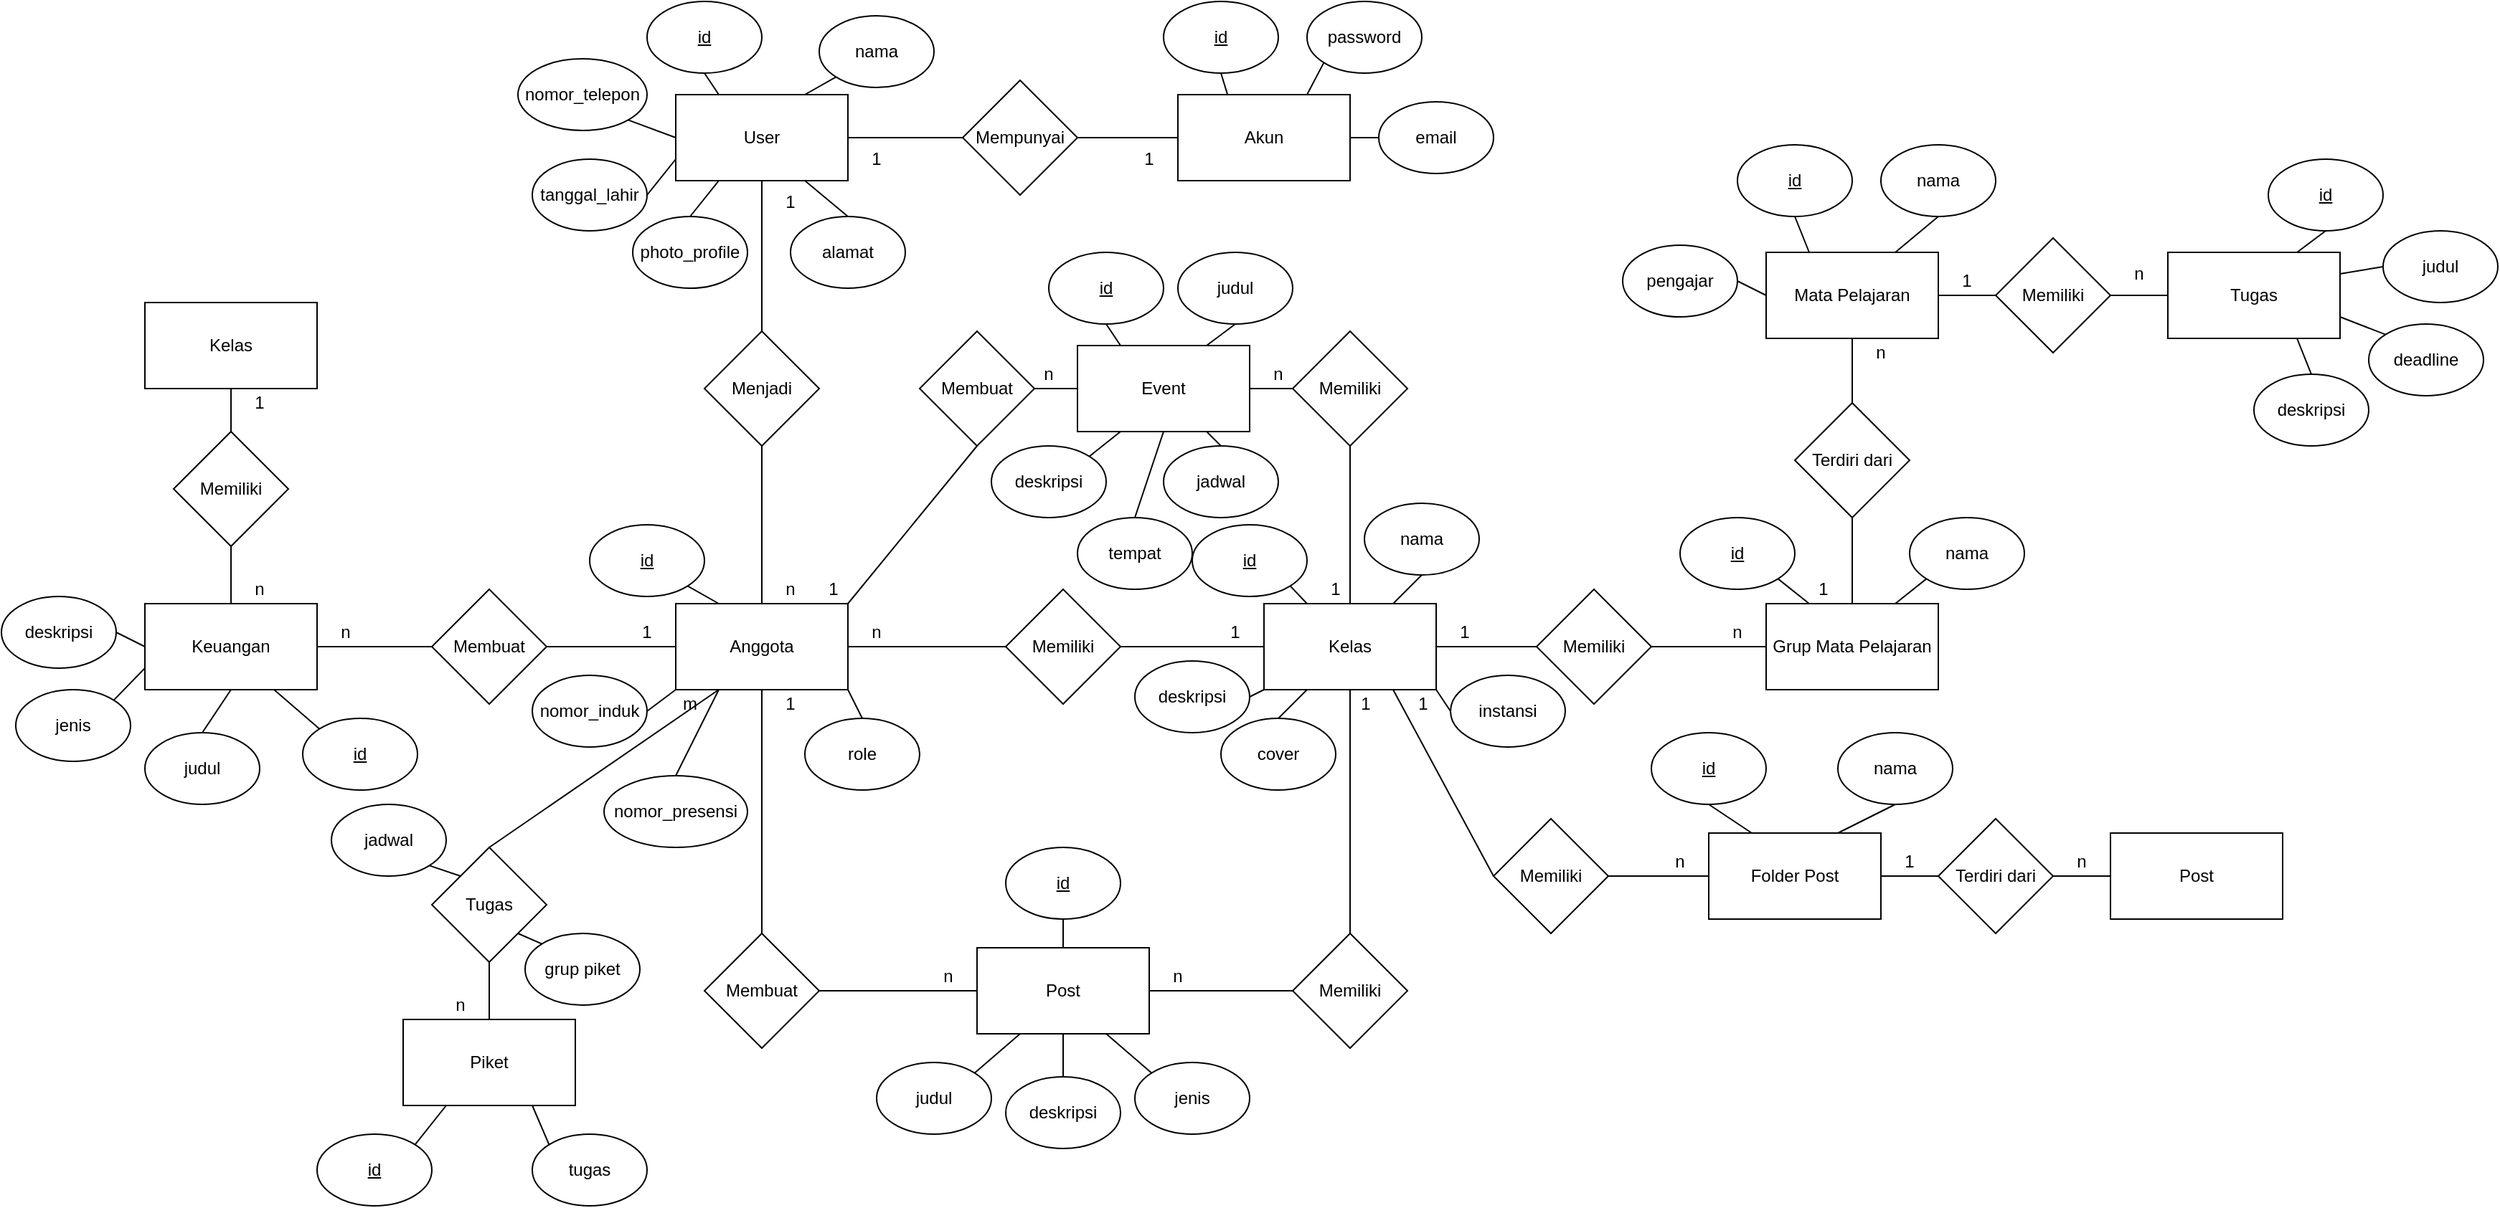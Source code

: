 <mxfile version="14.6.6" type="device" pages="2"><diagram id="ra1MLswqvkvm7PIeytR9" name="ERD"><mxGraphModel dx="512" dy="571" grid="1" gridSize="10" guides="1" tooltips="1" connect="1" arrows="1" fold="1" page="1" pageScale="1" pageWidth="850" pageHeight="1100" math="0" shadow="0"><root><mxCell id="0"/><mxCell id="1" parent="0"/><mxCell id="tiyxs9g8dICNroL6kxrM-1" value="Anggota" style="rounded=0;whiteSpace=wrap;html=1;" parent="1" vertex="1"><mxGeometry x="500" y="450" width="120" height="60" as="geometry"/></mxCell><mxCell id="tiyxs9g8dICNroL6kxrM-2" value="Kelas" style="rounded=0;whiteSpace=wrap;html=1;" parent="1" vertex="1"><mxGeometry x="910" y="450" width="120" height="60" as="geometry"/></mxCell><mxCell id="tiyxs9g8dICNroL6kxrM-5" value="Akun" style="rounded=0;whiteSpace=wrap;html=1;" parent="1" vertex="1"><mxGeometry x="850" y="95" width="120" height="60" as="geometry"/></mxCell><mxCell id="tiyxs9g8dICNroL6kxrM-6" value="email" style="ellipse;whiteSpace=wrap;html=1;" parent="1" vertex="1"><mxGeometry x="990" y="100" width="80" height="50" as="geometry"/></mxCell><mxCell id="tiyxs9g8dICNroL6kxrM-7" value="password" style="ellipse;whiteSpace=wrap;html=1;" parent="1" vertex="1"><mxGeometry x="940" y="30" width="80" height="50" as="geometry"/></mxCell><mxCell id="tiyxs9g8dICNroL6kxrM-8" value="&lt;u&gt;id&lt;/u&gt;" style="ellipse;whiteSpace=wrap;html=1;" parent="1" vertex="1"><mxGeometry x="480" y="30" width="80" height="50" as="geometry"/></mxCell><mxCell id="tiyxs9g8dICNroL6kxrM-9" value="id" style="ellipse;whiteSpace=wrap;html=1;fontStyle=4" parent="1" vertex="1"><mxGeometry x="440" y="395" width="80" height="50" as="geometry"/></mxCell><mxCell id="tiyxs9g8dICNroL6kxrM-10" value="id" style="ellipse;whiteSpace=wrap;html=1;fontStyle=4" parent="1" vertex="1"><mxGeometry x="840" y="30" width="80" height="50" as="geometry"/></mxCell><mxCell id="tiyxs9g8dICNroL6kxrM-11" value="nomor_induk" style="ellipse;whiteSpace=wrap;html=1;fontStyle=0" parent="1" vertex="1"><mxGeometry x="400" y="500" width="80" height="50" as="geometry"/></mxCell><mxCell id="tiyxs9g8dICNroL6kxrM-12" value="nomor_presensi" style="ellipse;whiteSpace=wrap;html=1;fontStyle=0" parent="1" vertex="1"><mxGeometry x="450" y="570" width="100" height="50" as="geometry"/></mxCell><mxCell id="tiyxs9g8dICNroL6kxrM-13" value="User" style="rounded=0;whiteSpace=wrap;html=1;" parent="1" vertex="1"><mxGeometry x="500" y="95" width="120" height="60" as="geometry"/></mxCell><mxCell id="tiyxs9g8dICNroL6kxrM-14" value="nama" style="ellipse;whiteSpace=wrap;html=1;" parent="1" vertex="1"><mxGeometry x="600" y="40" width="80" height="50" as="geometry"/></mxCell><mxCell id="tiyxs9g8dICNroL6kxrM-15" value="alamat" style="ellipse;whiteSpace=wrap;html=1;" parent="1" vertex="1"><mxGeometry x="580" y="180" width="80" height="50" as="geometry"/></mxCell><mxCell id="tiyxs9g8dICNroL6kxrM-16" value="tanggal_lahir" style="ellipse;whiteSpace=wrap;html=1;" parent="1" vertex="1"><mxGeometry x="400" y="140" width="80" height="50" as="geometry"/></mxCell><mxCell id="tiyxs9g8dICNroL6kxrM-17" value="nomor_telepon" style="ellipse;whiteSpace=wrap;html=1;" parent="1" vertex="1"><mxGeometry x="390" y="70" width="90" height="50" as="geometry"/></mxCell><mxCell id="tiyxs9g8dICNroL6kxrM-19" value="role" style="ellipse;whiteSpace=wrap;html=1;fontStyle=0" parent="1" vertex="1"><mxGeometry x="590" y="530" width="80" height="50" as="geometry"/></mxCell><mxCell id="tiyxs9g8dICNroL6kxrM-20" value="Menjadi" style="rhombus;whiteSpace=wrap;html=1;" parent="1" vertex="1"><mxGeometry x="520" y="260" width="80" height="80" as="geometry"/></mxCell><mxCell id="tiyxs9g8dICNroL6kxrM-21" value="" style="endArrow=none;html=1;exitX=0.5;exitY=1;exitDx=0;exitDy=0;entryX=0.5;entryY=0;entryDx=0;entryDy=0;" parent="1" source="tiyxs9g8dICNroL6kxrM-13" target="tiyxs9g8dICNroL6kxrM-20" edge="1"><mxGeometry width="50" height="50" relative="1" as="geometry"><mxPoint x="780" y="320" as="sourcePoint"/><mxPoint x="560" y="210" as="targetPoint"/></mxGeometry></mxCell><mxCell id="tiyxs9g8dICNroL6kxrM-22" value="" style="endArrow=none;html=1;exitX=0.5;exitY=1;exitDx=0;exitDy=0;entryX=0.5;entryY=0;entryDx=0;entryDy=0;" parent="1" source="tiyxs9g8dICNroL6kxrM-20" target="tiyxs9g8dICNroL6kxrM-1" edge="1"><mxGeometry width="50" height="50" relative="1" as="geometry"><mxPoint x="570" y="205" as="sourcePoint"/><mxPoint x="730" y="320" as="targetPoint"/></mxGeometry></mxCell><mxCell id="tiyxs9g8dICNroL6kxrM-23" value="Mempunyai" style="rhombus;whiteSpace=wrap;html=1;" parent="1" vertex="1"><mxGeometry x="700" y="85" width="80" height="80" as="geometry"/></mxCell><mxCell id="tiyxs9g8dICNroL6kxrM-24" value="" style="endArrow=none;html=1;exitX=1;exitY=0.5;exitDx=0;exitDy=0;entryX=0;entryY=0.5;entryDx=0;entryDy=0;" parent="1" source="tiyxs9g8dICNroL6kxrM-13" target="tiyxs9g8dICNroL6kxrM-23" edge="1"><mxGeometry width="50" height="50" relative="1" as="geometry"><mxPoint x="800" y="270" as="sourcePoint"/><mxPoint x="850" y="220" as="targetPoint"/></mxGeometry></mxCell><mxCell id="tiyxs9g8dICNroL6kxrM-25" value="" style="endArrow=none;html=1;exitX=0;exitY=0.5;exitDx=0;exitDy=0;entryX=1;entryY=0.5;entryDx=0;entryDy=0;" parent="1" source="tiyxs9g8dICNroL6kxrM-5" target="tiyxs9g8dICNroL6kxrM-23" edge="1"><mxGeometry width="50" height="50" relative="1" as="geometry"><mxPoint x="580" y="135" as="sourcePoint"/><mxPoint x="710" y="135" as="targetPoint"/></mxGeometry></mxCell><mxCell id="tiyxs9g8dICNroL6kxrM-26" value="id" style="ellipse;whiteSpace=wrap;html=1;fontStyle=4" parent="1" vertex="1"><mxGeometry x="860" y="395" width="80" height="50" as="geometry"/></mxCell><mxCell id="tiyxs9g8dICNroL6kxrM-27" value="nama" style="ellipse;whiteSpace=wrap;html=1;fontStyle=0" parent="1" vertex="1"><mxGeometry x="980" y="380" width="80" height="50" as="geometry"/></mxCell><mxCell id="tiyxs9g8dICNroL6kxrM-28" value="instansi" style="ellipse;whiteSpace=wrap;html=1;fontStyle=0" parent="1" vertex="1"><mxGeometry x="1040" y="500" width="80" height="50" as="geometry"/></mxCell><mxCell id="tiyxs9g8dICNroL6kxrM-29" value="cover" style="ellipse;whiteSpace=wrap;html=1;fontStyle=0" parent="1" vertex="1"><mxGeometry x="880" y="530" width="80" height="50" as="geometry"/></mxCell><mxCell id="tiyxs9g8dICNroL6kxrM-34" value="Grup Mata Pelajaran" style="rounded=0;whiteSpace=wrap;html=1;" parent="1" vertex="1"><mxGeometry x="1260" y="450" width="120" height="60" as="geometry"/></mxCell><mxCell id="tiyxs9g8dICNroL6kxrM-35" value="id" style="ellipse;whiteSpace=wrap;html=1;fontStyle=4" parent="1" vertex="1"><mxGeometry x="1200" y="390" width="80" height="50" as="geometry"/></mxCell><mxCell id="tiyxs9g8dICNroL6kxrM-36" value="nama" style="ellipse;whiteSpace=wrap;html=1;fontStyle=0" parent="1" vertex="1"><mxGeometry x="1360" y="390" width="80" height="50" as="geometry"/></mxCell><mxCell id="tiyxs9g8dICNroL6kxrM-38" value="Memiliki" style="rhombus;whiteSpace=wrap;html=1;" parent="1" vertex="1"><mxGeometry x="730" y="440" width="80" height="80" as="geometry"/></mxCell><mxCell id="tiyxs9g8dICNroL6kxrM-39" value="" style="endArrow=none;html=1;exitX=1;exitY=0.5;exitDx=0;exitDy=0;entryX=0;entryY=0.5;entryDx=0;entryDy=0;" parent="1" source="tiyxs9g8dICNroL6kxrM-38" target="tiyxs9g8dICNroL6kxrM-2" edge="1"><mxGeometry width="50" height="50" relative="1" as="geometry"><mxPoint x="570" y="380" as="sourcePoint"/><mxPoint x="570" y="460" as="targetPoint"/></mxGeometry></mxCell><mxCell id="tiyxs9g8dICNroL6kxrM-41" value="" style="endArrow=none;html=1;exitX=0;exitY=0.5;exitDx=0;exitDy=0;entryX=1;entryY=0.5;entryDx=0;entryDy=0;" parent="1" source="tiyxs9g8dICNroL6kxrM-38" target="tiyxs9g8dICNroL6kxrM-1" edge="1"><mxGeometry width="50" height="50" relative="1" as="geometry"><mxPoint x="820" y="490" as="sourcePoint"/><mxPoint x="920" y="490" as="targetPoint"/></mxGeometry></mxCell><mxCell id="tiyxs9g8dICNroL6kxrM-42" value="Memiliki" style="rhombus;whiteSpace=wrap;html=1;" parent="1" vertex="1"><mxGeometry x="1100" y="440" width="80" height="80" as="geometry"/></mxCell><mxCell id="tiyxs9g8dICNroL6kxrM-43" value="" style="endArrow=none;html=1;exitX=1;exitY=0.5;exitDx=0;exitDy=0;entryX=0;entryY=0.5;entryDx=0;entryDy=0;" parent="1" source="tiyxs9g8dICNroL6kxrM-2" target="tiyxs9g8dICNroL6kxrM-42" edge="1"><mxGeometry width="50" height="50" relative="1" as="geometry"><mxPoint x="1080" y="510" as="sourcePoint"/><mxPoint x="1130" y="460" as="targetPoint"/></mxGeometry></mxCell><mxCell id="tiyxs9g8dICNroL6kxrM-44" value="" style="endArrow=none;html=1;exitX=0;exitY=0.5;exitDx=0;exitDy=0;entryX=1;entryY=0.5;entryDx=0;entryDy=0;" parent="1" source="tiyxs9g8dICNroL6kxrM-34" target="tiyxs9g8dICNroL6kxrM-42" edge="1"><mxGeometry width="50" height="50" relative="1" as="geometry"><mxPoint x="990" y="490" as="sourcePoint"/><mxPoint x="1110" y="490" as="targetPoint"/></mxGeometry></mxCell><mxCell id="tiyxs9g8dICNroL6kxrM-49" value="Post" style="rounded=0;whiteSpace=wrap;html=1;" parent="1" vertex="1"><mxGeometry x="710" y="690" width="120" height="60" as="geometry"/></mxCell><mxCell id="tiyxs9g8dICNroL6kxrM-50" value="id" style="ellipse;whiteSpace=wrap;html=1;fontStyle=4" parent="1" vertex="1"><mxGeometry x="730" y="620" width="80" height="50" as="geometry"/></mxCell><mxCell id="tiyxs9g8dICNroL6kxrM-51" value="judul" style="ellipse;whiteSpace=wrap;html=1;fontStyle=0" parent="1" vertex="1"><mxGeometry x="640" y="770" width="80" height="50" as="geometry"/></mxCell><mxCell id="tiyxs9g8dICNroL6kxrM-52" value="deskripsi" style="ellipse;whiteSpace=wrap;html=1;fontStyle=0" parent="1" vertex="1"><mxGeometry x="730" y="780" width="80" height="50" as="geometry"/></mxCell><mxCell id="tiyxs9g8dICNroL6kxrM-53" value="Membuat" style="rhombus;whiteSpace=wrap;html=1;" parent="1" vertex="1"><mxGeometry x="520" y="680" width="80" height="80" as="geometry"/></mxCell><mxCell id="tiyxs9g8dICNroL6kxrM-54" value="" style="endArrow=none;html=1;exitX=0.5;exitY=1;exitDx=0;exitDy=0;entryX=0.5;entryY=0;entryDx=0;entryDy=0;" parent="1" source="tiyxs9g8dICNroL6kxrM-1" target="tiyxs9g8dICNroL6kxrM-53" edge="1"><mxGeometry width="50" height="50" relative="1" as="geometry"><mxPoint x="980" y="720" as="sourcePoint"/><mxPoint x="1030" y="670" as="targetPoint"/></mxGeometry></mxCell><mxCell id="tiyxs9g8dICNroL6kxrM-55" value="" style="endArrow=none;html=1;exitX=0;exitY=0.5;exitDx=0;exitDy=0;entryX=1;entryY=0.5;entryDx=0;entryDy=0;" parent="1" source="tiyxs9g8dICNroL6kxrM-49" target="tiyxs9g8dICNroL6kxrM-53" edge="1"><mxGeometry width="50" height="50" relative="1" as="geometry"><mxPoint x="570" y="520" as="sourcePoint"/><mxPoint x="570" y="695" as="targetPoint"/></mxGeometry></mxCell><mxCell id="tiyxs9g8dICNroL6kxrM-56" value="Memiliki" style="rhombus;whiteSpace=wrap;html=1;" parent="1" vertex="1"><mxGeometry x="930" y="680" width="80" height="80" as="geometry"/></mxCell><mxCell id="tiyxs9g8dICNroL6kxrM-57" value="" style="endArrow=none;html=1;exitX=0.5;exitY=1;exitDx=0;exitDy=0;entryX=0.5;entryY=0;entryDx=0;entryDy=0;" parent="1" source="tiyxs9g8dICNroL6kxrM-2" target="tiyxs9g8dICNroL6kxrM-56" edge="1"><mxGeometry width="50" height="50" relative="1" as="geometry"><mxPoint x="570" y="520" as="sourcePoint"/><mxPoint x="570" y="690" as="targetPoint"/></mxGeometry></mxCell><mxCell id="tiyxs9g8dICNroL6kxrM-58" value="" style="endArrow=none;html=1;exitX=0;exitY=0.5;exitDx=0;exitDy=0;entryX=1;entryY=0.5;entryDx=0;entryDy=0;" parent="1" source="tiyxs9g8dICNroL6kxrM-56" target="tiyxs9g8dICNroL6kxrM-49" edge="1"><mxGeometry width="50" height="50" relative="1" as="geometry"><mxPoint x="980" y="520" as="sourcePoint"/><mxPoint x="980" y="690" as="targetPoint"/></mxGeometry></mxCell><mxCell id="tiyxs9g8dICNroL6kxrM-59" value="jenis" style="ellipse;whiteSpace=wrap;html=1;fontStyle=0" parent="1" vertex="1"><mxGeometry x="820" y="770" width="80" height="50" as="geometry"/></mxCell><mxCell id="tiyxs9g8dICNroL6kxrM-60" value="Event" style="rounded=0;whiteSpace=wrap;html=1;" parent="1" vertex="1"><mxGeometry x="780" y="270" width="120" height="60" as="geometry"/></mxCell><mxCell id="tiyxs9g8dICNroL6kxrM-61" value="Membuat" style="rhombus;whiteSpace=wrap;html=1;" parent="1" vertex="1"><mxGeometry x="670" y="260" width="80" height="80" as="geometry"/></mxCell><mxCell id="tiyxs9g8dICNroL6kxrM-62" value="Memiliki" style="rhombus;whiteSpace=wrap;html=1;" parent="1" vertex="1"><mxGeometry x="930" y="260" width="80" height="80" as="geometry"/></mxCell><mxCell id="tiyxs9g8dICNroL6kxrM-63" value="" style="endArrow=none;html=1;exitX=0.5;exitY=1;exitDx=0;exitDy=0;entryX=1;entryY=0;entryDx=0;entryDy=0;" parent="1" source="tiyxs9g8dICNroL6kxrM-61" target="tiyxs9g8dICNroL6kxrM-1" edge="1"><mxGeometry width="50" height="50" relative="1" as="geometry"><mxPoint x="570" y="350" as="sourcePoint"/><mxPoint x="570" y="460" as="targetPoint"/></mxGeometry></mxCell><mxCell id="tiyxs9g8dICNroL6kxrM-64" value="" style="endArrow=none;html=1;exitX=1;exitY=0.5;exitDx=0;exitDy=0;entryX=0;entryY=0.5;entryDx=0;entryDy=0;" parent="1" source="tiyxs9g8dICNroL6kxrM-61" target="tiyxs9g8dICNroL6kxrM-60" edge="1"><mxGeometry width="50" height="50" relative="1" as="geometry"><mxPoint x="720" y="350" as="sourcePoint"/><mxPoint x="630" y="460" as="targetPoint"/></mxGeometry></mxCell><mxCell id="tiyxs9g8dICNroL6kxrM-65" value="" style="endArrow=none;html=1;exitX=1;exitY=0.5;exitDx=0;exitDy=0;entryX=0;entryY=0.5;entryDx=0;entryDy=0;" parent="1" source="tiyxs9g8dICNroL6kxrM-60" target="tiyxs9g8dICNroL6kxrM-62" edge="1"><mxGeometry width="50" height="50" relative="1" as="geometry"><mxPoint x="760" y="310" as="sourcePoint"/><mxPoint x="790" y="310" as="targetPoint"/></mxGeometry></mxCell><mxCell id="tiyxs9g8dICNroL6kxrM-66" value="" style="endArrow=none;html=1;exitX=0.5;exitY=1;exitDx=0;exitDy=0;entryX=0.5;entryY=0;entryDx=0;entryDy=0;" parent="1" source="tiyxs9g8dICNroL6kxrM-62" target="tiyxs9g8dICNroL6kxrM-2" edge="1"><mxGeometry width="50" height="50" relative="1" as="geometry"><mxPoint x="910" y="310" as="sourcePoint"/><mxPoint x="940" y="310" as="targetPoint"/></mxGeometry></mxCell><mxCell id="tiyxs9g8dICNroL6kxrM-67" value="photo_profile" style="ellipse;whiteSpace=wrap;html=1;" parent="1" vertex="1"><mxGeometry x="470" y="180" width="80" height="50" as="geometry"/></mxCell><mxCell id="tiyxs9g8dICNroL6kxrM-68" value="id" style="ellipse;whiteSpace=wrap;html=1;fontStyle=4" parent="1" vertex="1"><mxGeometry x="760" y="205" width="80" height="50" as="geometry"/></mxCell><mxCell id="tiyxs9g8dICNroL6kxrM-69" value="judul" style="ellipse;whiteSpace=wrap;html=1;fontStyle=0" parent="1" vertex="1"><mxGeometry x="850" y="205" width="80" height="50" as="geometry"/></mxCell><mxCell id="tiyxs9g8dICNroL6kxrM-70" value="deskripsi" style="ellipse;whiteSpace=wrap;html=1;fontStyle=0" parent="1" vertex="1"><mxGeometry x="720" y="340" width="80" height="50" as="geometry"/></mxCell><mxCell id="tiyxs9g8dICNroL6kxrM-71" value="jadwal" style="ellipse;whiteSpace=wrap;html=1;fontStyle=0" parent="1" vertex="1"><mxGeometry x="840" y="340" width="80" height="50" as="geometry"/></mxCell><mxCell id="tiyxs9g8dICNroL6kxrM-72" value="Keuangan" style="rounded=0;whiteSpace=wrap;html=1;" parent="1" vertex="1"><mxGeometry x="130" y="450" width="120" height="60" as="geometry"/></mxCell><mxCell id="tiyxs9g8dICNroL6kxrM-73" value="id" style="ellipse;whiteSpace=wrap;html=1;fontStyle=4" parent="1" vertex="1"><mxGeometry x="240" y="530" width="80" height="50" as="geometry"/></mxCell><mxCell id="tiyxs9g8dICNroL6kxrM-74" value="judul" style="ellipse;whiteSpace=wrap;html=1;fontStyle=0" parent="1" vertex="1"><mxGeometry x="130" y="540" width="80" height="50" as="geometry"/></mxCell><mxCell id="tiyxs9g8dICNroL6kxrM-75" value="deskripsi" style="ellipse;whiteSpace=wrap;html=1;fontStyle=0" parent="1" vertex="1"><mxGeometry x="30" y="445" width="80" height="50" as="geometry"/></mxCell><mxCell id="tiyxs9g8dICNroL6kxrM-76" value="jenis" style="ellipse;whiteSpace=wrap;html=1;fontStyle=0" parent="1" vertex="1"><mxGeometry x="40" y="510" width="80" height="50" as="geometry"/></mxCell><mxCell id="tiyxs9g8dICNroL6kxrM-77" value="Membuat" style="rhombus;whiteSpace=wrap;html=1;" parent="1" vertex="1"><mxGeometry x="330" y="440" width="80" height="80" as="geometry"/></mxCell><mxCell id="tiyxs9g8dICNroL6kxrM-78" value="" style="endArrow=none;html=1;exitX=1;exitY=0.5;exitDx=0;exitDy=0;entryX=0;entryY=0.5;entryDx=0;entryDy=0;" parent="1" source="tiyxs9g8dICNroL6kxrM-77" target="tiyxs9g8dICNroL6kxrM-1" edge="1"><mxGeometry width="50" height="50" relative="1" as="geometry"><mxPoint x="390" y="530" as="sourcePoint"/><mxPoint x="440" y="480" as="targetPoint"/></mxGeometry></mxCell><mxCell id="tiyxs9g8dICNroL6kxrM-79" value="" style="endArrow=none;html=1;exitX=0;exitY=0.5;exitDx=0;exitDy=0;entryX=1;entryY=0.5;entryDx=0;entryDy=0;" parent="1" source="tiyxs9g8dICNroL6kxrM-77" target="tiyxs9g8dICNroL6kxrM-72" edge="1"><mxGeometry width="50" height="50" relative="1" as="geometry"><mxPoint x="420" y="490" as="sourcePoint"/><mxPoint x="520" y="490" as="targetPoint"/></mxGeometry></mxCell><mxCell id="tiyxs9g8dICNroL6kxrM-80" value="Kelas" style="rounded=0;whiteSpace=wrap;html=1;" parent="1" vertex="1"><mxGeometry x="130" y="240" width="120" height="60" as="geometry"/></mxCell><mxCell id="tiyxs9g8dICNroL6kxrM-81" value="Memiliki" style="rhombus;whiteSpace=wrap;html=1;" parent="1" vertex="1"><mxGeometry x="150" y="330" width="80" height="80" as="geometry"/></mxCell><mxCell id="tiyxs9g8dICNroL6kxrM-82" value="" style="endArrow=none;html=1;exitX=0.5;exitY=0;exitDx=0;exitDy=0;entryX=0.5;entryY=1;entryDx=0;entryDy=0;" parent="1" source="tiyxs9g8dICNroL6kxrM-72" target="tiyxs9g8dICNroL6kxrM-81" edge="1"><mxGeometry width="50" height="50" relative="1" as="geometry"><mxPoint x="320" y="420" as="sourcePoint"/><mxPoint x="370" y="370" as="targetPoint"/></mxGeometry></mxCell><mxCell id="tiyxs9g8dICNroL6kxrM-83" value="" style="endArrow=none;html=1;exitX=0.5;exitY=1;exitDx=0;exitDy=0;entryX=0.5;entryY=0;entryDx=0;entryDy=0;" parent="1" source="tiyxs9g8dICNroL6kxrM-80" target="tiyxs9g8dICNroL6kxrM-81" edge="1"><mxGeometry width="50" height="50" relative="1" as="geometry"><mxPoint x="200" y="460" as="sourcePoint"/><mxPoint x="200" y="420" as="targetPoint"/></mxGeometry></mxCell><mxCell id="tiyxs9g8dICNroL6kxrM-84" value="Mata Pelajaran" style="rounded=0;whiteSpace=wrap;html=1;" parent="1" vertex="1"><mxGeometry x="1260" y="205" width="120" height="60" as="geometry"/></mxCell><mxCell id="tiyxs9g8dICNroL6kxrM-85" value="id" style="ellipse;whiteSpace=wrap;html=1;fontStyle=4" parent="1" vertex="1"><mxGeometry x="1240" y="130" width="80" height="50" as="geometry"/></mxCell><mxCell id="tiyxs9g8dICNroL6kxrM-86" value="nama" style="ellipse;whiteSpace=wrap;html=1;fontStyle=0" parent="1" vertex="1"><mxGeometry x="1340" y="130" width="80" height="50" as="geometry"/></mxCell><mxCell id="tiyxs9g8dICNroL6kxrM-87" value="pengajar" style="ellipse;whiteSpace=wrap;html=1;fontStyle=0" parent="1" vertex="1"><mxGeometry x="1160" y="200" width="80" height="50" as="geometry"/></mxCell><mxCell id="tiyxs9g8dICNroL6kxrM-88" value="" style="endArrow=none;html=1;entryX=0.5;entryY=1;entryDx=0;entryDy=0;exitX=0.5;exitY=0;exitDx=0;exitDy=0;" parent="1" source="tiyxs9g8dICNroL6kxrM-89" target="tiyxs9g8dICNroL6kxrM-84" edge="1"><mxGeometry width="50" height="50" relative="1" as="geometry"><mxPoint x="1550" y="300" as="sourcePoint"/><mxPoint x="1190" y="490" as="targetPoint"/></mxGeometry></mxCell><mxCell id="tiyxs9g8dICNroL6kxrM-89" value="Terdiri dari" style="rhombus;whiteSpace=wrap;html=1;" parent="1" vertex="1"><mxGeometry x="1280" y="310" width="80" height="80" as="geometry"/></mxCell><mxCell id="tiyxs9g8dICNroL6kxrM-90" value="" style="endArrow=none;html=1;entryX=0.5;entryY=1;entryDx=0;entryDy=0;exitX=0.5;exitY=0;exitDx=0;exitDy=0;" parent="1" source="tiyxs9g8dICNroL6kxrM-34" target="tiyxs9g8dICNroL6kxrM-89" edge="1"><mxGeometry width="50" height="50" relative="1" as="geometry"><mxPoint x="1330" y="320" as="sourcePoint"/><mxPoint x="1330" y="275" as="targetPoint"/></mxGeometry></mxCell><mxCell id="tiyxs9g8dICNroL6kxrM-91" value="Tugas" style="rounded=0;whiteSpace=wrap;html=1;" parent="1" vertex="1"><mxGeometry x="1540" y="205" width="120" height="60" as="geometry"/></mxCell><mxCell id="tiyxs9g8dICNroL6kxrM-92" value="id" style="ellipse;whiteSpace=wrap;html=1;fontStyle=4" parent="1" vertex="1"><mxGeometry x="1610" y="140" width="80" height="50" as="geometry"/></mxCell><mxCell id="tiyxs9g8dICNroL6kxrM-93" value="judul" style="ellipse;whiteSpace=wrap;html=1;fontStyle=0" parent="1" vertex="1"><mxGeometry x="1690" y="190" width="80" height="50" as="geometry"/></mxCell><mxCell id="tiyxs9g8dICNroL6kxrM-94" value="deskripsi" style="ellipse;whiteSpace=wrap;html=1;fontStyle=0" parent="1" vertex="1"><mxGeometry x="1600" y="290" width="80" height="50" as="geometry"/></mxCell><mxCell id="tiyxs9g8dICNroL6kxrM-95" value="deadline" style="ellipse;whiteSpace=wrap;html=1;fontStyle=0" parent="1" vertex="1"><mxGeometry x="1680" y="255" width="80" height="50" as="geometry"/></mxCell><mxCell id="tiyxs9g8dICNroL6kxrM-96" value="" style="endArrow=none;html=1;exitX=0;exitY=0.5;exitDx=0;exitDy=0;entryX=1;entryY=0.5;entryDx=0;entryDy=0;" parent="1" source="tiyxs9g8dICNroL6kxrM-91" target="tiyxs9g8dICNroL6kxrM-97" edge="1"><mxGeometry width="50" height="50" relative="1" as="geometry"><mxPoint x="1600" y="85" as="sourcePoint"/><mxPoint x="1590" y="145" as="targetPoint"/></mxGeometry></mxCell><mxCell id="tiyxs9g8dICNroL6kxrM-97" value="Memiliki" style="rhombus;whiteSpace=wrap;html=1;" parent="1" vertex="1"><mxGeometry x="1420" y="195" width="80" height="80" as="geometry"/></mxCell><mxCell id="tiyxs9g8dICNroL6kxrM-98" value="" style="endArrow=none;html=1;exitX=0;exitY=0.5;exitDx=0;exitDy=0;entryX=1;entryY=0.5;entryDx=0;entryDy=0;" parent="1" source="tiyxs9g8dICNroL6kxrM-97" target="tiyxs9g8dICNroL6kxrM-84" edge="1"><mxGeometry width="50" height="50" relative="1" as="geometry"><mxPoint x="1650" y="240" as="sourcePoint"/><mxPoint x="1600" y="240" as="targetPoint"/></mxGeometry></mxCell><mxCell id="tiyxs9g8dICNroL6kxrM-99" value="" style="endArrow=none;html=1;exitX=0;exitY=1;exitDx=0;exitDy=0;entryX=0.75;entryY=0;entryDx=0;entryDy=0;" parent="1" source="tiyxs9g8dICNroL6kxrM-14" target="tiyxs9g8dICNroL6kxrM-13" edge="1"><mxGeometry width="50" height="50" relative="1" as="geometry"><mxPoint x="750" y="150" as="sourcePoint"/><mxPoint x="800" y="100" as="targetPoint"/></mxGeometry></mxCell><mxCell id="tiyxs9g8dICNroL6kxrM-100" value="" style="endArrow=none;html=1;exitX=0.25;exitY=0;exitDx=0;exitDy=0;entryX=0.5;entryY=1;entryDx=0;entryDy=0;" parent="1" source="tiyxs9g8dICNroL6kxrM-13" target="tiyxs9g8dICNroL6kxrM-8" edge="1"><mxGeometry width="50" height="50" relative="1" as="geometry"><mxPoint x="621.472" y="92.524" as="sourcePoint"/><mxPoint x="600" y="105" as="targetPoint"/></mxGeometry></mxCell><mxCell id="tiyxs9g8dICNroL6kxrM-101" value="" style="endArrow=none;html=1;exitX=1;exitY=1;exitDx=0;exitDy=0;entryX=0;entryY=0.5;entryDx=0;entryDy=0;" parent="1" source="tiyxs9g8dICNroL6kxrM-17" target="tiyxs9g8dICNroL6kxrM-13" edge="1"><mxGeometry width="50" height="50" relative="1" as="geometry"><mxPoint x="540" y="105" as="sourcePoint"/><mxPoint x="530" y="90" as="targetPoint"/></mxGeometry></mxCell><mxCell id="tiyxs9g8dICNroL6kxrM-102" value="" style="endArrow=none;html=1;exitX=0;exitY=0.75;exitDx=0;exitDy=0;entryX=1;entryY=0.5;entryDx=0;entryDy=0;" parent="1" source="tiyxs9g8dICNroL6kxrM-13" target="tiyxs9g8dICNroL6kxrM-16" edge="1"><mxGeometry width="50" height="50" relative="1" as="geometry"><mxPoint x="476.942" y="122.609" as="sourcePoint"/><mxPoint x="510" y="135" as="targetPoint"/></mxGeometry></mxCell><mxCell id="tiyxs9g8dICNroL6kxrM-103" value="" style="endArrow=none;html=1;exitX=0.25;exitY=1;exitDx=0;exitDy=0;entryX=0.5;entryY=0;entryDx=0;entryDy=0;" parent="1" source="tiyxs9g8dICNroL6kxrM-13" target="tiyxs9g8dICNroL6kxrM-67" edge="1"><mxGeometry width="50" height="50" relative="1" as="geometry"><mxPoint x="510" y="150" as="sourcePoint"/><mxPoint x="490" y="175" as="targetPoint"/></mxGeometry></mxCell><mxCell id="tiyxs9g8dICNroL6kxrM-104" value="" style="endArrow=none;html=1;exitX=0.75;exitY=1;exitDx=0;exitDy=0;entryX=0.5;entryY=0;entryDx=0;entryDy=0;" parent="1" source="tiyxs9g8dICNroL6kxrM-13" target="tiyxs9g8dICNroL6kxrM-15" edge="1"><mxGeometry width="50" height="50" relative="1" as="geometry"><mxPoint x="540" y="165" as="sourcePoint"/><mxPoint x="520" y="190" as="targetPoint"/></mxGeometry></mxCell><mxCell id="tiyxs9g8dICNroL6kxrM-105" value="" style="endArrow=none;html=1;exitX=0.5;exitY=1;exitDx=0;exitDy=0;entryX=0.287;entryY=-0.008;entryDx=0;entryDy=0;entryPerimeter=0;" parent="1" source="tiyxs9g8dICNroL6kxrM-10" target="tiyxs9g8dICNroL6kxrM-5" edge="1"><mxGeometry width="50" height="50" relative="1" as="geometry"><mxPoint x="600" y="165" as="sourcePoint"/><mxPoint x="630" y="190" as="targetPoint"/></mxGeometry></mxCell><mxCell id="tiyxs9g8dICNroL6kxrM-106" value="" style="endArrow=none;html=1;exitX=0.75;exitY=0;exitDx=0;exitDy=0;entryX=0;entryY=1;entryDx=0;entryDy=0;" parent="1" source="tiyxs9g8dICNroL6kxrM-5" target="tiyxs9g8dICNroL6kxrM-7" edge="1"><mxGeometry width="50" height="50" relative="1" as="geometry"><mxPoint x="890" y="90" as="sourcePoint"/><mxPoint x="894.44" y="104.52" as="targetPoint"/></mxGeometry></mxCell><mxCell id="tiyxs9g8dICNroL6kxrM-107" value="" style="endArrow=none;html=1;exitX=0;exitY=0.5;exitDx=0;exitDy=0;entryX=1;entryY=0.5;entryDx=0;entryDy=0;" parent="1" source="tiyxs9g8dICNroL6kxrM-6" target="tiyxs9g8dICNroL6kxrM-5" edge="1"><mxGeometry width="50" height="50" relative="1" as="geometry"><mxPoint x="950" y="105" as="sourcePoint"/><mxPoint x="961.472" y="82.524" as="targetPoint"/></mxGeometry></mxCell><mxCell id="tiyxs9g8dICNroL6kxrM-108" value="" style="endArrow=none;html=1;exitX=0.25;exitY=0;exitDx=0;exitDy=0;entryX=0.5;entryY=1;entryDx=0;entryDy=0;" parent="1" source="tiyxs9g8dICNroL6kxrM-60" target="tiyxs9g8dICNroL6kxrM-68" edge="1"><mxGeometry width="50" height="50" relative="1" as="geometry"><mxPoint x="960" y="115" as="sourcePoint"/><mxPoint x="971.472" y="92.524" as="targetPoint"/></mxGeometry></mxCell><mxCell id="tiyxs9g8dICNroL6kxrM-109" value="" style="endArrow=none;html=1;exitX=0.5;exitY=1;exitDx=0;exitDy=0;entryX=0.75;entryY=0;entryDx=0;entryDy=0;" parent="1" source="tiyxs9g8dICNroL6kxrM-69" target="tiyxs9g8dICNroL6kxrM-60" edge="1"><mxGeometry width="50" height="50" relative="1" as="geometry"><mxPoint x="820" y="280" as="sourcePoint"/><mxPoint x="810" y="265" as="targetPoint"/></mxGeometry></mxCell><mxCell id="tiyxs9g8dICNroL6kxrM-110" value="" style="endArrow=none;html=1;exitX=0.75;exitY=0;exitDx=0;exitDy=0;entryX=0.5;entryY=1;entryDx=0;entryDy=0;" parent="1" source="tiyxs9g8dICNroL6kxrM-2" target="tiyxs9g8dICNroL6kxrM-27" edge="1"><mxGeometry width="50" height="50" relative="1" as="geometry"><mxPoint x="830" y="290" as="sourcePoint"/><mxPoint x="820" y="275" as="targetPoint"/></mxGeometry></mxCell><mxCell id="tiyxs9g8dICNroL6kxrM-111" value="" style="endArrow=none;html=1;exitX=0.5;exitY=0;exitDx=0;exitDy=0;entryX=1;entryY=1;entryDx=0;entryDy=0;" parent="1" source="tiyxs9g8dICNroL6kxrM-19" target="tiyxs9g8dICNroL6kxrM-1" edge="1"><mxGeometry width="50" height="50" relative="1" as="geometry"><mxPoint x="1010" y="460" as="sourcePoint"/><mxPoint x="1030" y="440" as="targetPoint"/></mxGeometry></mxCell><mxCell id="tiyxs9g8dICNroL6kxrM-112" value="" style="endArrow=none;html=1;exitX=0.5;exitY=0;exitDx=0;exitDy=0;entryX=0.25;entryY=1;entryDx=0;entryDy=0;" parent="1" source="tiyxs9g8dICNroL6kxrM-12" target="tiyxs9g8dICNroL6kxrM-1" edge="1"><mxGeometry width="50" height="50" relative="1" as="geometry"><mxPoint x="640" y="540" as="sourcePoint"/><mxPoint x="630" y="520" as="targetPoint"/></mxGeometry></mxCell><mxCell id="tiyxs9g8dICNroL6kxrM-113" value="" style="endArrow=none;html=1;exitX=1;exitY=0.5;exitDx=0;exitDy=0;entryX=0;entryY=1;entryDx=0;entryDy=0;" parent="1" source="tiyxs9g8dICNroL6kxrM-11" target="tiyxs9g8dICNroL6kxrM-1" edge="1"><mxGeometry width="50" height="50" relative="1" as="geometry"><mxPoint x="510" y="580" as="sourcePoint"/><mxPoint x="540" y="520" as="targetPoint"/></mxGeometry></mxCell><mxCell id="tiyxs9g8dICNroL6kxrM-114" value="" style="endArrow=none;html=1;exitX=1;exitY=1;exitDx=0;exitDy=0;entryX=0.25;entryY=0;entryDx=0;entryDy=0;" parent="1" source="tiyxs9g8dICNroL6kxrM-9" target="tiyxs9g8dICNroL6kxrM-1" edge="1"><mxGeometry width="50" height="50" relative="1" as="geometry"><mxPoint x="490" y="535" as="sourcePoint"/><mxPoint x="510" y="520" as="targetPoint"/></mxGeometry></mxCell><mxCell id="tiyxs9g8dICNroL6kxrM-115" value="" style="endArrow=none;html=1;exitX=1;exitY=0;exitDx=0;exitDy=0;entryX=0.25;entryY=1;entryDx=0;entryDy=0;" parent="1" source="tiyxs9g8dICNroL6kxrM-70" target="tiyxs9g8dICNroL6kxrM-60" edge="1"><mxGeometry width="50" height="50" relative="1" as="geometry"><mxPoint x="820" y="280" as="sourcePoint"/><mxPoint x="810" y="265" as="targetPoint"/></mxGeometry></mxCell><mxCell id="tiyxs9g8dICNroL6kxrM-116" value="" style="endArrow=none;html=1;exitX=0.5;exitY=0;exitDx=0;exitDy=0;entryX=0.75;entryY=1;entryDx=0;entryDy=0;" parent="1" source="tiyxs9g8dICNroL6kxrM-71" target="tiyxs9g8dICNroL6kxrM-60" edge="1"><mxGeometry width="50" height="50" relative="1" as="geometry"><mxPoint x="808.528" y="357.476" as="sourcePoint"/><mxPoint x="820" y="340" as="targetPoint"/></mxGeometry></mxCell><mxCell id="tiyxs9g8dICNroL6kxrM-117" value="" style="endArrow=none;html=1;exitX=1;exitY=1;exitDx=0;exitDy=0;entryX=0.25;entryY=0;entryDx=0;entryDy=0;" parent="1" source="tiyxs9g8dICNroL6kxrM-26" target="tiyxs9g8dICNroL6kxrM-2" edge="1"><mxGeometry width="50" height="50" relative="1" as="geometry"><mxPoint x="1010" y="460" as="sourcePoint"/><mxPoint x="1030" y="440" as="targetPoint"/></mxGeometry></mxCell><mxCell id="tiyxs9g8dICNroL6kxrM-118" value="" style="endArrow=none;html=1;exitX=0.5;exitY=0;exitDx=0;exitDy=0;entryX=0.25;entryY=1;entryDx=0;entryDy=0;" parent="1" source="tiyxs9g8dICNroL6kxrM-29" target="tiyxs9g8dICNroL6kxrM-2" edge="1"><mxGeometry width="50" height="50" relative="1" as="geometry"><mxPoint x="1020" y="470" as="sourcePoint"/><mxPoint x="1040" y="450" as="targetPoint"/></mxGeometry></mxCell><mxCell id="tiyxs9g8dICNroL6kxrM-119" value="" style="endArrow=none;html=1;exitX=0;exitY=0.5;exitDx=0;exitDy=0;entryX=1;entryY=1;entryDx=0;entryDy=0;" parent="1" source="tiyxs9g8dICNroL6kxrM-28" target="tiyxs9g8dICNroL6kxrM-2" edge="1"><mxGeometry width="50" height="50" relative="1" as="geometry"><mxPoint x="1030" y="480" as="sourcePoint"/><mxPoint x="1050" y="460" as="targetPoint"/></mxGeometry></mxCell><mxCell id="tiyxs9g8dICNroL6kxrM-120" value="deskripsi" style="ellipse;whiteSpace=wrap;html=1;fontStyle=0" parent="1" vertex="1"><mxGeometry x="820" y="490" width="80" height="50" as="geometry"/></mxCell><mxCell id="tiyxs9g8dICNroL6kxrM-121" value="" style="endArrow=none;html=1;exitX=1;exitY=0.5;exitDx=0;exitDy=0;entryX=0;entryY=1;entryDx=0;entryDy=0;" parent="1" source="tiyxs9g8dICNroL6kxrM-120" target="tiyxs9g8dICNroL6kxrM-2" edge="1"><mxGeometry width="50" height="50" relative="1" as="geometry"><mxPoint x="1010" y="460" as="sourcePoint"/><mxPoint x="1030" y="440" as="targetPoint"/></mxGeometry></mxCell><mxCell id="tiyxs9g8dICNroL6kxrM-122" value="" style="endArrow=none;html=1;exitX=0.25;exitY=0;exitDx=0;exitDy=0;entryX=1;entryY=1;entryDx=0;entryDy=0;" parent="1" source="tiyxs9g8dICNroL6kxrM-34" target="tiyxs9g8dICNroL6kxrM-35" edge="1"><mxGeometry width="50" height="50" relative="1" as="geometry"><mxPoint x="1000" y="470" as="sourcePoint"/><mxPoint x="1020" y="450" as="targetPoint"/></mxGeometry></mxCell><mxCell id="tiyxs9g8dICNroL6kxrM-123" value="" style="endArrow=none;html=1;exitX=0;exitY=1;exitDx=0;exitDy=0;entryX=0.75;entryY=0;entryDx=0;entryDy=0;" parent="1" source="tiyxs9g8dICNroL6kxrM-36" target="tiyxs9g8dICNroL6kxrM-34" edge="1"><mxGeometry width="50" height="50" relative="1" as="geometry"><mxPoint x="1300" y="460" as="sourcePoint"/><mxPoint x="1298.528" y="442.524" as="targetPoint"/></mxGeometry></mxCell><mxCell id="tiyxs9g8dICNroL6kxrM-124" value="" style="endArrow=none;html=1;exitX=1;exitY=0.5;exitDx=0;exitDy=0;entryX=0;entryY=0.5;entryDx=0;entryDy=0;" parent="1" source="tiyxs9g8dICNroL6kxrM-87" target="tiyxs9g8dICNroL6kxrM-84" edge="1"><mxGeometry width="50" height="50" relative="1" as="geometry"><mxPoint x="1300" y="460" as="sourcePoint"/><mxPoint x="1278.528" y="442.524" as="targetPoint"/></mxGeometry></mxCell><mxCell id="tiyxs9g8dICNroL6kxrM-125" value="" style="endArrow=none;html=1;exitX=0.5;exitY=1;exitDx=0;exitDy=0;entryX=0.25;entryY=0;entryDx=0;entryDy=0;" parent="1" source="tiyxs9g8dICNroL6kxrM-85" target="tiyxs9g8dICNroL6kxrM-84" edge="1"><mxGeometry width="50" height="50" relative="1" as="geometry"><mxPoint x="1250" y="235" as="sourcePoint"/><mxPoint x="1270" y="245" as="targetPoint"/></mxGeometry></mxCell><mxCell id="tiyxs9g8dICNroL6kxrM-126" value="" style="endArrow=none;html=1;exitX=0.75;exitY=0;exitDx=0;exitDy=0;entryX=0.5;entryY=1;entryDx=0;entryDy=0;" parent="1" source="tiyxs9g8dICNroL6kxrM-84" target="tiyxs9g8dICNroL6kxrM-86" edge="1"><mxGeometry width="50" height="50" relative="1" as="geometry"><mxPoint x="1290" y="190" as="sourcePoint"/><mxPoint x="1300" y="215" as="targetPoint"/></mxGeometry></mxCell><mxCell id="tiyxs9g8dICNroL6kxrM-127" value="Memiliki" style="rhombus;whiteSpace=wrap;html=1;" parent="1" vertex="1"><mxGeometry x="1070" y="600" width="80" height="80" as="geometry"/></mxCell><mxCell id="tiyxs9g8dICNroL6kxrM-128" value="Folder Post" style="rounded=0;whiteSpace=wrap;html=1;" parent="1" vertex="1"><mxGeometry x="1220" y="610" width="120" height="60" as="geometry"/></mxCell><mxCell id="tiyxs9g8dICNroL6kxrM-129" value="" style="endArrow=none;html=1;entryX=0;entryY=0.5;entryDx=0;entryDy=0;exitX=0.75;exitY=1;exitDx=0;exitDy=0;" parent="1" source="tiyxs9g8dICNroL6kxrM-2" target="tiyxs9g8dICNroL6kxrM-127" edge="1"><mxGeometry width="50" height="50" relative="1" as="geometry"><mxPoint x="1010" y="520" as="sourcePoint"/><mxPoint x="1130" y="510" as="targetPoint"/></mxGeometry></mxCell><mxCell id="tiyxs9g8dICNroL6kxrM-130" value="" style="endArrow=none;html=1;exitX=1;exitY=0.5;exitDx=0;exitDy=0;entryX=0;entryY=0.5;entryDx=0;entryDy=0;" parent="1" source="tiyxs9g8dICNroL6kxrM-127" target="tiyxs9g8dICNroL6kxrM-128" edge="1"><mxGeometry width="50" height="50" relative="1" as="geometry"><mxPoint x="1040" y="520" as="sourcePoint"/><mxPoint x="1130" y="590" as="targetPoint"/></mxGeometry></mxCell><mxCell id="tiyxs9g8dICNroL6kxrM-131" value="id" style="ellipse;whiteSpace=wrap;html=1;fontStyle=4" parent="1" vertex="1"><mxGeometry x="1180" y="540" width="80" height="50" as="geometry"/></mxCell><mxCell id="tiyxs9g8dICNroL6kxrM-132" value="nama" style="ellipse;whiteSpace=wrap;html=1;fontStyle=0" parent="1" vertex="1"><mxGeometry x="1310" y="540" width="80" height="50" as="geometry"/></mxCell><mxCell id="tiyxs9g8dICNroL6kxrM-133" value="" style="endArrow=none;html=1;exitX=0.25;exitY=0;exitDx=0;exitDy=0;entryX=0.5;entryY=1;entryDx=0;entryDy=0;" parent="1" source="tiyxs9g8dICNroL6kxrM-128" target="tiyxs9g8dICNroL6kxrM-131" edge="1"><mxGeometry width="50" height="50" relative="1" as="geometry"><mxPoint x="1230" y="640" as="sourcePoint"/><mxPoint x="1280" y="590" as="targetPoint"/></mxGeometry></mxCell><mxCell id="tiyxs9g8dICNroL6kxrM-134" value="" style="endArrow=none;html=1;exitX=0.5;exitY=1;exitDx=0;exitDy=0;entryX=0.75;entryY=0;entryDx=0;entryDy=0;" parent="1" source="tiyxs9g8dICNroL6kxrM-132" target="tiyxs9g8dICNroL6kxrM-128" edge="1"><mxGeometry width="50" height="50" relative="1" as="geometry"><mxPoint x="1260" y="620" as="sourcePoint"/><mxPoint x="1230" y="600" as="targetPoint"/></mxGeometry></mxCell><mxCell id="tiyxs9g8dICNroL6kxrM-135" value="Post" style="rounded=0;whiteSpace=wrap;html=1;" parent="1" vertex="1"><mxGeometry x="1500" y="610" width="120" height="60" as="geometry"/></mxCell><mxCell id="tiyxs9g8dICNroL6kxrM-136" value="Terdiri dari" style="rhombus;whiteSpace=wrap;html=1;" parent="1" vertex="1"><mxGeometry x="1380" y="600" width="80" height="80" as="geometry"/></mxCell><mxCell id="tiyxs9g8dICNroL6kxrM-137" value="" style="endArrow=none;html=1;exitX=1;exitY=0.5;exitDx=0;exitDy=0;entryX=0;entryY=0.5;entryDx=0;entryDy=0;" parent="1" source="tiyxs9g8dICNroL6kxrM-128" target="tiyxs9g8dICNroL6kxrM-136" edge="1"><mxGeometry width="50" height="50" relative="1" as="geometry"><mxPoint x="1100" y="650" as="sourcePoint"/><mxPoint x="1230" y="650" as="targetPoint"/></mxGeometry></mxCell><mxCell id="tiyxs9g8dICNroL6kxrM-138" value="" style="endArrow=none;html=1;exitX=0;exitY=0.5;exitDx=0;exitDy=0;entryX=1;entryY=0.5;entryDx=0;entryDy=0;" parent="1" source="tiyxs9g8dICNroL6kxrM-135" target="tiyxs9g8dICNroL6kxrM-136" edge="1"><mxGeometry width="50" height="50" relative="1" as="geometry"><mxPoint x="1350" y="650" as="sourcePoint"/><mxPoint x="1390" y="650" as="targetPoint"/></mxGeometry></mxCell><mxCell id="tiyxs9g8dICNroL6kxrM-139" value="" style="endArrow=none;html=1;entryX=0;entryY=0;entryDx=0;entryDy=0;exitX=0.75;exitY=1;exitDx=0;exitDy=0;" parent="1" source="tiyxs9g8dICNroL6kxrM-49" target="tiyxs9g8dICNroL6kxrM-59" edge="1"><mxGeometry width="50" height="50" relative="1" as="geometry"><mxPoint x="1010" y="520" as="sourcePoint"/><mxPoint x="1080" y="650" as="targetPoint"/></mxGeometry></mxCell><mxCell id="tiyxs9g8dICNroL6kxrM-140" value="" style="endArrow=none;html=1;entryX=0.5;entryY=0;entryDx=0;entryDy=0;exitX=0.5;exitY=1;exitDx=0;exitDy=0;" parent="1" source="tiyxs9g8dICNroL6kxrM-49" target="tiyxs9g8dICNroL6kxrM-52" edge="1"><mxGeometry width="50" height="50" relative="1" as="geometry"><mxPoint x="810" y="760" as="sourcePoint"/><mxPoint x="870" y="780" as="targetPoint"/></mxGeometry></mxCell><mxCell id="tiyxs9g8dICNroL6kxrM-141" value="" style="endArrow=none;html=1;entryX=1;entryY=0;entryDx=0;entryDy=0;exitX=0.25;exitY=1;exitDx=0;exitDy=0;" parent="1" source="tiyxs9g8dICNroL6kxrM-49" target="tiyxs9g8dICNroL6kxrM-51" edge="1"><mxGeometry width="50" height="50" relative="1" as="geometry"><mxPoint x="780" y="760" as="sourcePoint"/><mxPoint x="780" y="790" as="targetPoint"/></mxGeometry></mxCell><mxCell id="tiyxs9g8dICNroL6kxrM-145" value="" style="endArrow=none;html=1;exitX=0.5;exitY=1;exitDx=0;exitDy=0;entryX=0.75;entryY=0;entryDx=0;entryDy=0;" parent="1" source="tiyxs9g8dICNroL6kxrM-92" target="tiyxs9g8dICNroL6kxrM-91" edge="1"><mxGeometry width="50" height="50" relative="1" as="geometry"><mxPoint x="1420" y="245" as="sourcePoint"/><mxPoint x="1340" y="245" as="targetPoint"/></mxGeometry></mxCell><mxCell id="tiyxs9g8dICNroL6kxrM-146" value="" style="endArrow=none;html=1;exitX=0;exitY=0.5;exitDx=0;exitDy=0;entryX=1;entryY=0.25;entryDx=0;entryDy=0;" parent="1" source="tiyxs9g8dICNroL6kxrM-93" target="tiyxs9g8dICNroL6kxrM-91" edge="1"><mxGeometry width="50" height="50" relative="1" as="geometry"><mxPoint x="1660" y="200" as="sourcePoint"/><mxPoint x="1640" y="215" as="targetPoint"/></mxGeometry></mxCell><mxCell id="tiyxs9g8dICNroL6kxrM-147" value="" style="endArrow=none;html=1;exitX=0;exitY=0;exitDx=0;exitDy=0;entryX=1;entryY=0.75;entryDx=0;entryDy=0;" parent="1" source="tiyxs9g8dICNroL6kxrM-95" target="tiyxs9g8dICNroL6kxrM-91" edge="1"><mxGeometry width="50" height="50" relative="1" as="geometry"><mxPoint x="1700" y="225" as="sourcePoint"/><mxPoint x="1670" y="230" as="targetPoint"/></mxGeometry></mxCell><mxCell id="tiyxs9g8dICNroL6kxrM-148" value="" style="endArrow=none;html=1;exitX=0.5;exitY=0;exitDx=0;exitDy=0;entryX=0.75;entryY=1;entryDx=0;entryDy=0;" parent="1" source="tiyxs9g8dICNroL6kxrM-94" target="tiyxs9g8dICNroL6kxrM-91" edge="1"><mxGeometry width="50" height="50" relative="1" as="geometry"><mxPoint x="1701.716" y="272.322" as="sourcePoint"/><mxPoint x="1670" y="260" as="targetPoint"/></mxGeometry></mxCell><mxCell id="tiyxs9g8dICNroL6kxrM-149" value="" style="endArrow=none;html=1;exitX=0;exitY=0.5;exitDx=0;exitDy=0;entryX=1;entryY=0.5;entryDx=0;entryDy=0;" parent="1" source="tiyxs9g8dICNroL6kxrM-72" target="tiyxs9g8dICNroL6kxrM-75" edge="1"><mxGeometry width="50" height="50" relative="1" as="geometry"><mxPoint x="200" y="310" as="sourcePoint"/><mxPoint x="200" y="340" as="targetPoint"/></mxGeometry></mxCell><mxCell id="tiyxs9g8dICNroL6kxrM-150" value="" style="endArrow=none;html=1;exitX=1;exitY=0;exitDx=0;exitDy=0;entryX=0;entryY=0.75;entryDx=0;entryDy=0;" parent="1" source="tiyxs9g8dICNroL6kxrM-76" target="tiyxs9g8dICNroL6kxrM-72" edge="1"><mxGeometry width="50" height="50" relative="1" as="geometry"><mxPoint x="140" y="490" as="sourcePoint"/><mxPoint x="120" y="480" as="targetPoint"/></mxGeometry></mxCell><mxCell id="tiyxs9g8dICNroL6kxrM-151" value="" style="endArrow=none;html=1;exitX=0.5;exitY=0;exitDx=0;exitDy=0;entryX=0.5;entryY=1;entryDx=0;entryDy=0;" parent="1" source="tiyxs9g8dICNroL6kxrM-74" target="tiyxs9g8dICNroL6kxrM-72" edge="1"><mxGeometry width="50" height="50" relative="1" as="geometry"><mxPoint x="118.284" y="527.322" as="sourcePoint"/><mxPoint x="140" y="505" as="targetPoint"/></mxGeometry></mxCell><mxCell id="tiyxs9g8dICNroL6kxrM-152" value="" style="endArrow=none;html=1;entryX=0.75;entryY=1;entryDx=0;entryDy=0;exitX=0;exitY=0;exitDx=0;exitDy=0;" parent="1" source="tiyxs9g8dICNroL6kxrM-73" target="tiyxs9g8dICNroL6kxrM-72" edge="1"><mxGeometry width="50" height="50" relative="1" as="geometry"><mxPoint x="270" y="590" as="sourcePoint"/><mxPoint x="200" y="520" as="targetPoint"/></mxGeometry></mxCell><mxCell id="tiyxs9g8dICNroL6kxrM-153" value="" style="endArrow=none;html=1;entryX=0.5;entryY=0;entryDx=0;entryDy=0;exitX=0.5;exitY=1;exitDx=0;exitDy=0;" parent="1" source="tiyxs9g8dICNroL6kxrM-50" target="tiyxs9g8dICNroL6kxrM-49" edge="1"><mxGeometry width="50" height="50" relative="1" as="geometry"><mxPoint x="810" y="760" as="sourcePoint"/><mxPoint x="870" y="780" as="targetPoint"/></mxGeometry></mxCell><mxCell id="pxR4IInAif--XxpCRAMO-1" value="1" style="text;html=1;strokeColor=none;fillColor=none;align=center;verticalAlign=middle;whiteSpace=wrap;rounded=0;" parent="1" vertex="1"><mxGeometry x="620" y="130" width="40" height="20" as="geometry"/></mxCell><mxCell id="pxR4IInAif--XxpCRAMO-3" value="1" style="text;html=1;strokeColor=none;fillColor=none;align=center;verticalAlign=middle;whiteSpace=wrap;rounded=0;" parent="1" vertex="1"><mxGeometry x="810" y="130" width="40" height="20" as="geometry"/></mxCell><mxCell id="pxR4IInAif--XxpCRAMO-4" value="1" style="text;html=1;strokeColor=none;fillColor=none;align=center;verticalAlign=middle;whiteSpace=wrap;rounded=0;" parent="1" vertex="1"><mxGeometry x="560" y="160" width="40" height="20" as="geometry"/></mxCell><mxCell id="pxR4IInAif--XxpCRAMO-5" value="n" style="text;html=1;strokeColor=none;fillColor=none;align=center;verticalAlign=middle;whiteSpace=wrap;rounded=0;" parent="1" vertex="1"><mxGeometry x="560" y="430" width="40" height="20" as="geometry"/></mxCell><mxCell id="pxR4IInAif--XxpCRAMO-6" value="1" style="text;html=1;strokeColor=none;fillColor=none;align=center;verticalAlign=middle;whiteSpace=wrap;rounded=0;" parent="1" vertex="1"><mxGeometry x="460" y="460" width="40" height="20" as="geometry"/></mxCell><mxCell id="pxR4IInAif--XxpCRAMO-7" value="n" style="text;html=1;strokeColor=none;fillColor=none;align=center;verticalAlign=middle;whiteSpace=wrap;rounded=0;" parent="1" vertex="1"><mxGeometry x="250" y="460" width="40" height="20" as="geometry"/></mxCell><mxCell id="pxR4IInAif--XxpCRAMO-8" value="1" style="text;html=1;strokeColor=none;fillColor=none;align=center;verticalAlign=middle;whiteSpace=wrap;rounded=0;" parent="1" vertex="1"><mxGeometry x="190" y="300" width="40" height="20" as="geometry"/></mxCell><mxCell id="pxR4IInAif--XxpCRAMO-9" value="n" style="text;html=1;strokeColor=none;fillColor=none;align=center;verticalAlign=middle;whiteSpace=wrap;rounded=0;" parent="1" vertex="1"><mxGeometry x="190" y="430" width="40" height="20" as="geometry"/></mxCell><mxCell id="pxR4IInAif--XxpCRAMO-10" value="1" style="text;html=1;strokeColor=none;fillColor=none;align=center;verticalAlign=middle;whiteSpace=wrap;rounded=0;" parent="1" vertex="1"><mxGeometry x="590" y="430" width="40" height="20" as="geometry"/></mxCell><mxCell id="pxR4IInAif--XxpCRAMO-11" value="n" style="text;html=1;strokeColor=none;fillColor=none;align=center;verticalAlign=middle;whiteSpace=wrap;rounded=0;" parent="1" vertex="1"><mxGeometry x="740" y="280" width="40" height="20" as="geometry"/></mxCell><mxCell id="pxR4IInAif--XxpCRAMO-12" value="1" style="text;html=1;strokeColor=none;fillColor=none;align=center;verticalAlign=middle;whiteSpace=wrap;rounded=0;" parent="1" vertex="1"><mxGeometry x="940" y="430" width="40" height="20" as="geometry"/></mxCell><mxCell id="pxR4IInAif--XxpCRAMO-13" value="n" style="text;html=1;strokeColor=none;fillColor=none;align=center;verticalAlign=middle;whiteSpace=wrap;rounded=0;" parent="1" vertex="1"><mxGeometry x="900" y="280" width="40" height="20" as="geometry"/></mxCell><mxCell id="pxR4IInAif--XxpCRAMO-14" value="1" style="text;html=1;strokeColor=none;fillColor=none;align=center;verticalAlign=middle;whiteSpace=wrap;rounded=0;" parent="1" vertex="1"><mxGeometry x="870" y="460" width="40" height="20" as="geometry"/></mxCell><mxCell id="pxR4IInAif--XxpCRAMO-15" value="n" style="text;html=1;strokeColor=none;fillColor=none;align=center;verticalAlign=middle;whiteSpace=wrap;rounded=0;" parent="1" vertex="1"><mxGeometry x="620" y="460" width="40" height="20" as="geometry"/></mxCell><mxCell id="pxR4IInAif--XxpCRAMO-16" value="1" style="text;html=1;strokeColor=none;fillColor=none;align=center;verticalAlign=middle;whiteSpace=wrap;rounded=0;" parent="1" vertex="1"><mxGeometry x="560" y="510" width="40" height="20" as="geometry"/></mxCell><mxCell id="pxR4IInAif--XxpCRAMO-17" value="n" style="text;html=1;strokeColor=none;fillColor=none;align=center;verticalAlign=middle;whiteSpace=wrap;rounded=0;" parent="1" vertex="1"><mxGeometry x="670" y="700" width="40" height="20" as="geometry"/></mxCell><mxCell id="pxR4IInAif--XxpCRAMO-18" value="1" style="text;html=1;strokeColor=none;fillColor=none;align=center;verticalAlign=middle;whiteSpace=wrap;rounded=0;" parent="1" vertex="1"><mxGeometry x="961" y="510" width="40" height="20" as="geometry"/></mxCell><mxCell id="pxR4IInAif--XxpCRAMO-19" value="n" style="text;html=1;strokeColor=none;fillColor=none;align=center;verticalAlign=middle;whiteSpace=wrap;rounded=0;" parent="1" vertex="1"><mxGeometry x="830" y="700" width="40" height="20" as="geometry"/></mxCell><mxCell id="pxR4IInAif--XxpCRAMO-20" value="1" style="text;html=1;strokeColor=none;fillColor=none;align=center;verticalAlign=middle;whiteSpace=wrap;rounded=0;" parent="1" vertex="1"><mxGeometry x="1001" y="510" width="40" height="20" as="geometry"/></mxCell><mxCell id="pxR4IInAif--XxpCRAMO-21" value="n" style="text;html=1;strokeColor=none;fillColor=none;align=center;verticalAlign=middle;whiteSpace=wrap;rounded=0;" parent="1" vertex="1"><mxGeometry x="1180" y="620" width="40" height="20" as="geometry"/></mxCell><mxCell id="pxR4IInAif--XxpCRAMO-22" value="1" style="text;html=1;strokeColor=none;fillColor=none;align=center;verticalAlign=middle;whiteSpace=wrap;rounded=0;" parent="1" vertex="1"><mxGeometry x="1340" y="620" width="40" height="20" as="geometry"/></mxCell><mxCell id="pxR4IInAif--XxpCRAMO-23" value="n" style="text;html=1;strokeColor=none;fillColor=none;align=center;verticalAlign=middle;whiteSpace=wrap;rounded=0;" parent="1" vertex="1"><mxGeometry x="1460" y="620" width="40" height="20" as="geometry"/></mxCell><mxCell id="pxR4IInAif--XxpCRAMO-24" value="1" style="text;html=1;strokeColor=none;fillColor=none;align=center;verticalAlign=middle;whiteSpace=wrap;rounded=0;" parent="1" vertex="1"><mxGeometry x="1030" y="460" width="40" height="20" as="geometry"/></mxCell><mxCell id="pxR4IInAif--XxpCRAMO-25" value="n" style="text;html=1;strokeColor=none;fillColor=none;align=center;verticalAlign=middle;whiteSpace=wrap;rounded=0;" parent="1" vertex="1"><mxGeometry x="1220" y="460" width="40" height="20" as="geometry"/></mxCell><mxCell id="pxR4IInAif--XxpCRAMO-26" value="1" style="text;html=1;strokeColor=none;fillColor=none;align=center;verticalAlign=middle;whiteSpace=wrap;rounded=0;" parent="1" vertex="1"><mxGeometry x="1280" y="430" width="40" height="20" as="geometry"/></mxCell><mxCell id="pxR4IInAif--XxpCRAMO-27" value="n" style="text;html=1;strokeColor=none;fillColor=none;align=center;verticalAlign=middle;whiteSpace=wrap;rounded=0;" parent="1" vertex="1"><mxGeometry x="1320" y="265" width="40" height="20" as="geometry"/></mxCell><mxCell id="pxR4IInAif--XxpCRAMO-28" value="1" style="text;html=1;strokeColor=none;fillColor=none;align=center;verticalAlign=middle;whiteSpace=wrap;rounded=0;" parent="1" vertex="1"><mxGeometry x="1380" y="215" width="40" height="20" as="geometry"/></mxCell><mxCell id="pxR4IInAif--XxpCRAMO-29" value="n" style="text;html=1;strokeColor=none;fillColor=none;align=center;verticalAlign=middle;whiteSpace=wrap;rounded=0;" parent="1" vertex="1"><mxGeometry x="1500" y="210" width="40" height="20" as="geometry"/></mxCell><mxCell id="Bi4hosnTxio51bTjiYbY-6" value="Piket" style="rounded=0;whiteSpace=wrap;html=1;" parent="1" vertex="1"><mxGeometry x="310" y="740" width="120" height="60" as="geometry"/></mxCell><mxCell id="Bi4hosnTxio51bTjiYbY-7" value="id" style="ellipse;whiteSpace=wrap;html=1;fontStyle=4" parent="1" vertex="1"><mxGeometry x="250" y="820" width="80" height="50" as="geometry"/></mxCell><mxCell id="Bi4hosnTxio51bTjiYbY-8" value="tugas" style="ellipse;whiteSpace=wrap;html=1;fontStyle=0" parent="1" vertex="1"><mxGeometry x="400" y="820" width="80" height="50" as="geometry"/></mxCell><mxCell id="Bi4hosnTxio51bTjiYbY-9" value="Tugas" style="rhombus;whiteSpace=wrap;html=1;" parent="1" vertex="1"><mxGeometry x="330" y="620" width="80" height="80" as="geometry"/></mxCell><mxCell id="Bi4hosnTxio51bTjiYbY-10" value="" style="endArrow=none;html=1;exitX=0.5;exitY=0;exitDx=0;exitDy=0;entryX=0.25;entryY=1;entryDx=0;entryDy=0;" parent="1" source="Bi4hosnTxio51bTjiYbY-9" target="tiyxs9g8dICNroL6kxrM-1" edge="1"><mxGeometry width="50" height="50" relative="1" as="geometry"><mxPoint x="510" y="580" as="sourcePoint"/><mxPoint x="540" y="520" as="targetPoint"/></mxGeometry></mxCell><mxCell id="Bi4hosnTxio51bTjiYbY-11" value="" style="endArrow=none;html=1;exitX=0.5;exitY=0;exitDx=0;exitDy=0;entryX=0.5;entryY=1;entryDx=0;entryDy=0;" parent="1" source="Bi4hosnTxio51bTjiYbY-6" target="Bi4hosnTxio51bTjiYbY-9" edge="1"><mxGeometry width="50" height="50" relative="1" as="geometry"><mxPoint x="380" y="630" as="sourcePoint"/><mxPoint x="540" y="520" as="targetPoint"/></mxGeometry></mxCell><mxCell id="Bi4hosnTxio51bTjiYbY-12" value="" style="endArrow=none;html=1;exitX=1;exitY=0;exitDx=0;exitDy=0;entryX=0.25;entryY=1;entryDx=0;entryDy=0;" parent="1" source="Bi4hosnTxio51bTjiYbY-7" target="Bi4hosnTxio51bTjiYbY-6" edge="1"><mxGeometry width="50" height="50" relative="1" as="geometry"><mxPoint x="380" y="750" as="sourcePoint"/><mxPoint x="380" y="710" as="targetPoint"/></mxGeometry></mxCell><mxCell id="Bi4hosnTxio51bTjiYbY-13" value="" style="endArrow=none;html=1;exitX=0;exitY=0;exitDx=0;exitDy=0;entryX=0.75;entryY=1;entryDx=0;entryDy=0;" parent="1" source="Bi4hosnTxio51bTjiYbY-8" target="Bi4hosnTxio51bTjiYbY-6" edge="1"><mxGeometry width="50" height="50" relative="1" as="geometry"><mxPoint x="328.284" y="837.322" as="sourcePoint"/><mxPoint x="350" y="810" as="targetPoint"/></mxGeometry></mxCell><mxCell id="Bi4hosnTxio51bTjiYbY-17" value="jadwal" style="ellipse;whiteSpace=wrap;html=1;fontStyle=0" parent="1" vertex="1"><mxGeometry x="260" y="590" width="80" height="50" as="geometry"/></mxCell><mxCell id="Bi4hosnTxio51bTjiYbY-18" value="grup piket" style="ellipse;whiteSpace=wrap;html=1;fontStyle=0" parent="1" vertex="1"><mxGeometry x="395" y="680" width="80" height="50" as="geometry"/></mxCell><mxCell id="Bi4hosnTxio51bTjiYbY-19" value="" style="endArrow=none;html=1;exitX=1;exitY=1;exitDx=0;exitDy=0;entryX=0;entryY=0;entryDx=0;entryDy=0;" parent="1" source="Bi4hosnTxio51bTjiYbY-17" target="Bi4hosnTxio51bTjiYbY-9" edge="1"><mxGeometry width="50" height="50" relative="1" as="geometry"><mxPoint x="380" y="750" as="sourcePoint"/><mxPoint x="380" y="710" as="targetPoint"/></mxGeometry></mxCell><mxCell id="Bi4hosnTxio51bTjiYbY-20" value="" style="endArrow=none;html=1;exitX=1;exitY=1;exitDx=0;exitDy=0;entryX=0;entryY=0;entryDx=0;entryDy=0;" parent="1" source="Bi4hosnTxio51bTjiYbY-9" target="Bi4hosnTxio51bTjiYbY-18" edge="1"><mxGeometry width="50" height="50" relative="1" as="geometry"><mxPoint x="318.284" y="642.678" as="sourcePoint"/><mxPoint x="360" y="650" as="targetPoint"/></mxGeometry></mxCell><mxCell id="Bi4hosnTxio51bTjiYbY-21" value="n" style="text;html=1;strokeColor=none;fillColor=none;align=center;verticalAlign=middle;whiteSpace=wrap;rounded=0;" parent="1" vertex="1"><mxGeometry x="330" y="720" width="40" height="20" as="geometry"/></mxCell><mxCell id="Bi4hosnTxio51bTjiYbY-22" value="m" style="text;html=1;strokeColor=none;fillColor=none;align=center;verticalAlign=middle;whiteSpace=wrap;rounded=0;" parent="1" vertex="1"><mxGeometry x="500" y="510" width="20" height="20" as="geometry"/></mxCell><mxCell id="Ik7NQKgXuu6ejf2s_xuQ-1" value="tempat" style="ellipse;whiteSpace=wrap;html=1;fontStyle=0" parent="1" vertex="1"><mxGeometry x="780" y="390" width="80" height="50" as="geometry"/></mxCell><mxCell id="Ik7NQKgXuu6ejf2s_xuQ-2" value="" style="endArrow=none;html=1;exitX=0.5;exitY=0;exitDx=0;exitDy=0;entryX=0.5;entryY=1;entryDx=0;entryDy=0;" parent="1" source="Ik7NQKgXuu6ejf2s_xuQ-1" target="tiyxs9g8dICNroL6kxrM-60" edge="1"><mxGeometry width="50" height="50" relative="1" as="geometry"><mxPoint x="798.284" y="357.322" as="sourcePoint"/><mxPoint x="820" y="340" as="targetPoint"/></mxGeometry></mxCell></root></mxGraphModel></diagram><diagram id="XcS32tTVfyzfdrNhMWdA" name="Page-2"><mxGraphModel dx="1362" dy="1671" grid="1" gridSize="10" guides="1" tooltips="1" connect="1" arrows="1" fold="1" page="1" pageScale="1" pageWidth="850" pageHeight="1100" math="0" shadow="0"><root><mxCell id="H8mRWpUMTJPr6WrZqq3P-0"/><mxCell id="H8mRWpUMTJPr6WrZqq3P-1" parent="H8mRWpUMTJPr6WrZqq3P-0"/><mxCell id="apRPpDeRIT3v4N1s8bme-0" value="users" style="shape=table;startSize=30;container=1;collapsible=1;childLayout=tableLayout;fixedRows=1;rowLines=0;fontStyle=1;align=center;resizeLast=1;" parent="H8mRWpUMTJPr6WrZqq3P-1" vertex="1"><mxGeometry x="330" y="220" width="180" height="220" as="geometry"/></mxCell><mxCell id="apRPpDeRIT3v4N1s8bme-1" value="" style="shape=partialRectangle;collapsible=0;dropTarget=0;pointerEvents=0;fillColor=none;top=0;left=0;bottom=1;right=0;points=[[0,0.5],[1,0.5]];portConstraint=eastwest;" parent="apRPpDeRIT3v4N1s8bme-0" vertex="1"><mxGeometry y="30" width="180" height="30" as="geometry"/></mxCell><mxCell id="apRPpDeRIT3v4N1s8bme-2" value="PK" style="shape=partialRectangle;connectable=0;fillColor=none;top=0;left=0;bottom=0;right=0;fontStyle=1;overflow=hidden;" parent="apRPpDeRIT3v4N1s8bme-1" vertex="1"><mxGeometry width="30" height="30" as="geometry"/></mxCell><mxCell id="apRPpDeRIT3v4N1s8bme-3" value="id" style="shape=partialRectangle;connectable=0;fillColor=none;top=0;left=0;bottom=0;right=0;align=left;spacingLeft=6;fontStyle=5;overflow=hidden;" parent="apRPpDeRIT3v4N1s8bme-1" vertex="1"><mxGeometry x="30" width="150" height="30" as="geometry"/></mxCell><mxCell id="apRPpDeRIT3v4N1s8bme-4" value="" style="shape=partialRectangle;collapsible=0;dropTarget=0;pointerEvents=0;fillColor=none;top=0;left=0;bottom=0;right=0;points=[[0,0.5],[1,0.5]];portConstraint=eastwest;" parent="apRPpDeRIT3v4N1s8bme-0" vertex="1"><mxGeometry y="60" width="180" height="30" as="geometry"/></mxCell><mxCell id="apRPpDeRIT3v4N1s8bme-5" value="" style="shape=partialRectangle;connectable=0;fillColor=none;top=0;left=0;bottom=0;right=0;editable=1;overflow=hidden;" parent="apRPpDeRIT3v4N1s8bme-4" vertex="1"><mxGeometry width="30" height="30" as="geometry"/></mxCell><mxCell id="apRPpDeRIT3v4N1s8bme-6" value="nama" style="shape=partialRectangle;connectable=0;fillColor=none;top=0;left=0;bottom=0;right=0;align=left;spacingLeft=6;overflow=hidden;" parent="apRPpDeRIT3v4N1s8bme-4" vertex="1"><mxGeometry x="30" width="150" height="30" as="geometry"/></mxCell><mxCell id="apRPpDeRIT3v4N1s8bme-7" value="" style="shape=partialRectangle;collapsible=0;dropTarget=0;pointerEvents=0;fillColor=none;top=0;left=0;bottom=0;right=0;points=[[0,0.5],[1,0.5]];portConstraint=eastwest;" parent="apRPpDeRIT3v4N1s8bme-0" vertex="1"><mxGeometry y="90" width="180" height="30" as="geometry"/></mxCell><mxCell id="apRPpDeRIT3v4N1s8bme-8" value="" style="shape=partialRectangle;connectable=0;fillColor=none;top=0;left=0;bottom=0;right=0;editable=1;overflow=hidden;" parent="apRPpDeRIT3v4N1s8bme-7" vertex="1"><mxGeometry width="30" height="30" as="geometry"/></mxCell><mxCell id="apRPpDeRIT3v4N1s8bme-9" value="alamat" style="shape=partialRectangle;connectable=0;fillColor=none;top=0;left=0;bottom=0;right=0;align=left;spacingLeft=6;overflow=hidden;" parent="apRPpDeRIT3v4N1s8bme-7" vertex="1"><mxGeometry x="30" width="150" height="30" as="geometry"/></mxCell><mxCell id="apRPpDeRIT3v4N1s8bme-10" value="" style="shape=partialRectangle;collapsible=0;dropTarget=0;pointerEvents=0;fillColor=none;top=0;left=0;bottom=0;right=0;points=[[0,0.5],[1,0.5]];portConstraint=eastwest;" parent="apRPpDeRIT3v4N1s8bme-0" vertex="1"><mxGeometry y="120" width="180" height="30" as="geometry"/></mxCell><mxCell id="apRPpDeRIT3v4N1s8bme-11" value="" style="shape=partialRectangle;connectable=0;fillColor=none;top=0;left=0;bottom=0;right=0;editable=1;overflow=hidden;" parent="apRPpDeRIT3v4N1s8bme-10" vertex="1"><mxGeometry width="30" height="30" as="geometry"/></mxCell><mxCell id="apRPpDeRIT3v4N1s8bme-12" value="tanggal_lahir" style="shape=partialRectangle;connectable=0;fillColor=none;top=0;left=0;bottom=0;right=0;align=left;spacingLeft=6;overflow=hidden;" parent="apRPpDeRIT3v4N1s8bme-10" vertex="1"><mxGeometry x="30" width="150" height="30" as="geometry"/></mxCell><mxCell id="UJV6uvX4_cue-PCR4xhJ-0" value="" style="shape=partialRectangle;collapsible=0;dropTarget=0;pointerEvents=0;fillColor=none;top=0;left=0;bottom=0;right=0;points=[[0,0.5],[1,0.5]];portConstraint=eastwest;" parent="apRPpDeRIT3v4N1s8bme-0" vertex="1"><mxGeometry y="150" width="180" height="30" as="geometry"/></mxCell><mxCell id="UJV6uvX4_cue-PCR4xhJ-1" value="" style="shape=partialRectangle;connectable=0;fillColor=none;top=0;left=0;bottom=0;right=0;editable=1;overflow=hidden;" parent="UJV6uvX4_cue-PCR4xhJ-0" vertex="1"><mxGeometry width="30" height="30" as="geometry"/></mxCell><mxCell id="UJV6uvX4_cue-PCR4xhJ-2" value="nomor_telepon" style="shape=partialRectangle;connectable=0;fillColor=none;top=0;left=0;bottom=0;right=0;align=left;spacingLeft=6;overflow=hidden;" parent="UJV6uvX4_cue-PCR4xhJ-0" vertex="1"><mxGeometry x="30" width="150" height="30" as="geometry"/></mxCell><mxCell id="GmarvY7sAZW0iuIF-90B-0" value="" style="shape=partialRectangle;collapsible=0;dropTarget=0;pointerEvents=0;fillColor=none;top=0;left=0;bottom=0;right=0;points=[[0,0.5],[1,0.5]];portConstraint=eastwest;" parent="apRPpDeRIT3v4N1s8bme-0" vertex="1"><mxGeometry y="180" width="180" height="30" as="geometry"/></mxCell><mxCell id="GmarvY7sAZW0iuIF-90B-1" value="" style="shape=partialRectangle;connectable=0;fillColor=none;top=0;left=0;bottom=0;right=0;editable=1;overflow=hidden;" parent="GmarvY7sAZW0iuIF-90B-0" vertex="1"><mxGeometry width="30" height="30" as="geometry"/></mxCell><mxCell id="GmarvY7sAZW0iuIF-90B-2" value="foto_profil" style="shape=partialRectangle;connectable=0;fillColor=none;top=0;left=0;bottom=0;right=0;align=left;spacingLeft=6;overflow=hidden;" parent="GmarvY7sAZW0iuIF-90B-0" vertex="1"><mxGeometry x="30" width="150" height="30" as="geometry"/></mxCell><mxCell id="L083UU23VDnjhY_Spr0J-0" value="accounts" style="shape=table;startSize=30;container=1;collapsible=1;childLayout=tableLayout;fixedRows=1;rowLines=0;fontStyle=1;align=center;resizeLast=1;" parent="H8mRWpUMTJPr6WrZqq3P-1" vertex="1"><mxGeometry x="590" y="220" width="180" height="130" as="geometry"/></mxCell><mxCell id="L083UU23VDnjhY_Spr0J-1" value="" style="shape=partialRectangle;collapsible=0;dropTarget=0;pointerEvents=0;fillColor=none;top=0;left=0;bottom=1;right=0;points=[[0,0.5],[1,0.5]];portConstraint=eastwest;" parent="L083UU23VDnjhY_Spr0J-0" vertex="1"><mxGeometry y="30" width="180" height="30" as="geometry"/></mxCell><mxCell id="L083UU23VDnjhY_Spr0J-2" value="PK" style="shape=partialRectangle;connectable=0;fillColor=none;top=0;left=0;bottom=0;right=0;fontStyle=1;overflow=hidden;" parent="L083UU23VDnjhY_Spr0J-1" vertex="1"><mxGeometry width="30" height="30" as="geometry"/></mxCell><mxCell id="L083UU23VDnjhY_Spr0J-3" value="id" style="shape=partialRectangle;connectable=0;fillColor=none;top=0;left=0;bottom=0;right=0;align=left;spacingLeft=6;fontStyle=5;overflow=hidden;" parent="L083UU23VDnjhY_Spr0J-1" vertex="1"><mxGeometry x="30" width="150" height="30" as="geometry"/></mxCell><mxCell id="L083UU23VDnjhY_Spr0J-4" value="" style="shape=partialRectangle;collapsible=0;dropTarget=0;pointerEvents=0;fillColor=none;top=0;left=0;bottom=0;right=0;points=[[0,0.5],[1,0.5]];portConstraint=eastwest;" parent="L083UU23VDnjhY_Spr0J-0" vertex="1"><mxGeometry y="60" width="180" height="30" as="geometry"/></mxCell><mxCell id="L083UU23VDnjhY_Spr0J-5" value="" style="shape=partialRectangle;connectable=0;fillColor=none;top=0;left=0;bottom=0;right=0;editable=1;overflow=hidden;" parent="L083UU23VDnjhY_Spr0J-4" vertex="1"><mxGeometry width="30" height="30" as="geometry"/></mxCell><mxCell id="L083UU23VDnjhY_Spr0J-6" value="email" style="shape=partialRectangle;connectable=0;fillColor=none;top=0;left=0;bottom=0;right=0;align=left;spacingLeft=6;overflow=hidden;" parent="L083UU23VDnjhY_Spr0J-4" vertex="1"><mxGeometry x="30" width="150" height="30" as="geometry"/></mxCell><mxCell id="L083UU23VDnjhY_Spr0J-7" value="" style="shape=partialRectangle;collapsible=0;dropTarget=0;pointerEvents=0;fillColor=none;top=0;left=0;bottom=0;right=0;points=[[0,0.5],[1,0.5]];portConstraint=eastwest;" parent="L083UU23VDnjhY_Spr0J-0" vertex="1"><mxGeometry y="90" width="180" height="30" as="geometry"/></mxCell><mxCell id="L083UU23VDnjhY_Spr0J-8" value="" style="shape=partialRectangle;connectable=0;fillColor=none;top=0;left=0;bottom=0;right=0;editable=1;overflow=hidden;" parent="L083UU23VDnjhY_Spr0J-7" vertex="1"><mxGeometry width="30" height="30" as="geometry"/></mxCell><mxCell id="L083UU23VDnjhY_Spr0J-9" value="password" style="shape=partialRectangle;connectable=0;fillColor=none;top=0;left=0;bottom=0;right=0;align=left;spacingLeft=6;overflow=hidden;" parent="L083UU23VDnjhY_Spr0J-7" vertex="1"><mxGeometry x="30" width="150" height="30" as="geometry"/></mxCell><mxCell id="wkzy9pI9z1hGtYrbRB3Q-0" value="class_members" style="shape=table;startSize=30;container=1;collapsible=1;childLayout=tableLayout;fixedRows=1;rowLines=0;fontStyle=1;align=center;resizeLast=1;" parent="H8mRWpUMTJPr6WrZqq3P-1" vertex="1"><mxGeometry x="40" y="220" width="180" height="220" as="geometry"/></mxCell><mxCell id="wkzy9pI9z1hGtYrbRB3Q-1" value="" style="shape=partialRectangle;collapsible=0;dropTarget=0;pointerEvents=0;fillColor=none;top=0;left=0;bottom=1;right=0;points=[[0,0.5],[1,0.5]];portConstraint=eastwest;" parent="wkzy9pI9z1hGtYrbRB3Q-0" vertex="1"><mxGeometry y="30" width="180" height="30" as="geometry"/></mxCell><mxCell id="wkzy9pI9z1hGtYrbRB3Q-2" value="PK" style="shape=partialRectangle;connectable=0;fillColor=none;top=0;left=0;bottom=0;right=0;fontStyle=1;overflow=hidden;" parent="wkzy9pI9z1hGtYrbRB3Q-1" vertex="1"><mxGeometry width="30" height="30" as="geometry"/></mxCell><mxCell id="wkzy9pI9z1hGtYrbRB3Q-3" value="id" style="shape=partialRectangle;connectable=0;fillColor=none;top=0;left=0;bottom=0;right=0;align=left;spacingLeft=6;fontStyle=5;overflow=hidden;" parent="wkzy9pI9z1hGtYrbRB3Q-1" vertex="1"><mxGeometry x="30" width="150" height="30" as="geometry"/></mxCell><mxCell id="wkzy9pI9z1hGtYrbRB3Q-4" value="" style="shape=partialRectangle;collapsible=0;dropTarget=0;pointerEvents=0;fillColor=none;top=0;left=0;bottom=0;right=0;points=[[0,0.5],[1,0.5]];portConstraint=eastwest;" parent="wkzy9pI9z1hGtYrbRB3Q-0" vertex="1"><mxGeometry y="60" width="180" height="30" as="geometry"/></mxCell><mxCell id="wkzy9pI9z1hGtYrbRB3Q-5" value="" style="shape=partialRectangle;connectable=0;fillColor=none;top=0;left=0;bottom=0;right=0;editable=1;overflow=hidden;" parent="wkzy9pI9z1hGtYrbRB3Q-4" vertex="1"><mxGeometry width="30" height="30" as="geometry"/></mxCell><mxCell id="wkzy9pI9z1hGtYrbRB3Q-6" value="nomor_induk" style="shape=partialRectangle;connectable=0;fillColor=none;top=0;left=0;bottom=0;right=0;align=left;spacingLeft=6;overflow=hidden;" parent="wkzy9pI9z1hGtYrbRB3Q-4" vertex="1"><mxGeometry x="30" width="150" height="30" as="geometry"/></mxCell><mxCell id="wkzy9pI9z1hGtYrbRB3Q-7" value="" style="shape=partialRectangle;collapsible=0;dropTarget=0;pointerEvents=0;fillColor=none;top=0;left=0;bottom=0;right=0;points=[[0,0.5],[1,0.5]];portConstraint=eastwest;" parent="wkzy9pI9z1hGtYrbRB3Q-0" vertex="1"><mxGeometry y="90" width="180" height="30" as="geometry"/></mxCell><mxCell id="wkzy9pI9z1hGtYrbRB3Q-8" value="" style="shape=partialRectangle;connectable=0;fillColor=none;top=0;left=0;bottom=0;right=0;editable=1;overflow=hidden;" parent="wkzy9pI9z1hGtYrbRB3Q-7" vertex="1"><mxGeometry width="30" height="30" as="geometry"/></mxCell><mxCell id="wkzy9pI9z1hGtYrbRB3Q-9" value="nomor_presensi" style="shape=partialRectangle;connectable=0;fillColor=none;top=0;left=0;bottom=0;right=0;align=left;spacingLeft=6;overflow=hidden;" parent="wkzy9pI9z1hGtYrbRB3Q-7" vertex="1"><mxGeometry x="30" width="150" height="30" as="geometry"/></mxCell><mxCell id="wkzy9pI9z1hGtYrbRB3Q-10" value="" style="shape=partialRectangle;collapsible=0;dropTarget=0;pointerEvents=0;fillColor=none;top=0;left=0;bottom=0;right=0;points=[[0,0.5],[1,0.5]];portConstraint=eastwest;" parent="wkzy9pI9z1hGtYrbRB3Q-0" vertex="1"><mxGeometry y="120" width="180" height="30" as="geometry"/></mxCell><mxCell id="wkzy9pI9z1hGtYrbRB3Q-11" value="" style="shape=partialRectangle;connectable=0;fillColor=none;top=0;left=0;bottom=0;right=0;editable=1;overflow=hidden;" parent="wkzy9pI9z1hGtYrbRB3Q-10" vertex="1"><mxGeometry width="30" height="30" as="geometry"/></mxCell><mxCell id="wkzy9pI9z1hGtYrbRB3Q-12" value="role" style="shape=partialRectangle;connectable=0;fillColor=none;top=0;left=0;bottom=0;right=0;align=left;spacingLeft=6;overflow=hidden;" parent="wkzy9pI9z1hGtYrbRB3Q-10" vertex="1"><mxGeometry x="30" width="150" height="30" as="geometry"/></mxCell><mxCell id="7eHXhhQfPwTGdxMwlkdd-0" value="" style="shape=partialRectangle;collapsible=0;dropTarget=0;pointerEvents=0;fillColor=none;top=0;left=0;bottom=0;right=0;points=[[0,0.5],[1,0.5]];portConstraint=eastwest;" parent="wkzy9pI9z1hGtYrbRB3Q-0" vertex="1"><mxGeometry y="150" width="180" height="30" as="geometry"/></mxCell><mxCell id="7eHXhhQfPwTGdxMwlkdd-1" value="FK" style="shape=partialRectangle;connectable=0;fillColor=none;top=0;left=0;bottom=0;right=0;editable=1;overflow=hidden;" parent="7eHXhhQfPwTGdxMwlkdd-0" vertex="1"><mxGeometry width="30" height="30" as="geometry"/></mxCell><mxCell id="7eHXhhQfPwTGdxMwlkdd-2" value="user_id" style="shape=partialRectangle;connectable=0;fillColor=none;top=0;left=0;bottom=0;right=0;align=left;spacingLeft=6;overflow=hidden;" parent="7eHXhhQfPwTGdxMwlkdd-0" vertex="1"><mxGeometry x="30" width="150" height="30" as="geometry"/></mxCell><mxCell id="bMEqDxLoP2rhhu3cbTai-0" value="" style="shape=partialRectangle;collapsible=0;dropTarget=0;pointerEvents=0;fillColor=none;top=0;left=0;bottom=0;right=0;points=[[0,0.5],[1,0.5]];portConstraint=eastwest;" parent="wkzy9pI9z1hGtYrbRB3Q-0" vertex="1"><mxGeometry y="180" width="180" height="30" as="geometry"/></mxCell><mxCell id="bMEqDxLoP2rhhu3cbTai-1" value="FK" style="shape=partialRectangle;connectable=0;fillColor=none;top=0;left=0;bottom=0;right=0;editable=1;overflow=hidden;" parent="bMEqDxLoP2rhhu3cbTai-0" vertex="1"><mxGeometry width="30" height="30" as="geometry"/></mxCell><mxCell id="bMEqDxLoP2rhhu3cbTai-2" value="class_id" style="shape=partialRectangle;connectable=0;fillColor=none;top=0;left=0;bottom=0;right=0;align=left;spacingLeft=6;overflow=hidden;" parent="bMEqDxLoP2rhhu3cbTai-0" vertex="1"><mxGeometry x="30" width="150" height="30" as="geometry"/></mxCell><mxCell id="Ypp3QxCP65QFzMlzpr92-0" value="posts" style="shape=table;startSize=30;container=1;collapsible=1;childLayout=tableLayout;fixedRows=1;rowLines=0;fontStyle=1;align=center;resizeLast=1;" parent="H8mRWpUMTJPr6WrZqq3P-1" vertex="1"><mxGeometry x="40" y="500" width="180" height="250" as="geometry"/></mxCell><mxCell id="Ypp3QxCP65QFzMlzpr92-1" value="" style="shape=partialRectangle;collapsible=0;dropTarget=0;pointerEvents=0;fillColor=none;top=0;left=0;bottom=1;right=0;points=[[0,0.5],[1,0.5]];portConstraint=eastwest;" parent="Ypp3QxCP65QFzMlzpr92-0" vertex="1"><mxGeometry y="30" width="180" height="30" as="geometry"/></mxCell><mxCell id="Ypp3QxCP65QFzMlzpr92-2" value="PK" style="shape=partialRectangle;connectable=0;fillColor=none;top=0;left=0;bottom=0;right=0;fontStyle=1;overflow=hidden;" parent="Ypp3QxCP65QFzMlzpr92-1" vertex="1"><mxGeometry width="30" height="30" as="geometry"/></mxCell><mxCell id="Ypp3QxCP65QFzMlzpr92-3" value="id" style="shape=partialRectangle;connectable=0;fillColor=none;top=0;left=0;bottom=0;right=0;align=left;spacingLeft=6;fontStyle=5;overflow=hidden;" parent="Ypp3QxCP65QFzMlzpr92-1" vertex="1"><mxGeometry x="30" width="150" height="30" as="geometry"/></mxCell><mxCell id="Ypp3QxCP65QFzMlzpr92-4" value="" style="shape=partialRectangle;collapsible=0;dropTarget=0;pointerEvents=0;fillColor=none;top=0;left=0;bottom=0;right=0;points=[[0,0.5],[1,0.5]];portConstraint=eastwest;" parent="Ypp3QxCP65QFzMlzpr92-0" vertex="1"><mxGeometry y="60" width="180" height="30" as="geometry"/></mxCell><mxCell id="Ypp3QxCP65QFzMlzpr92-5" value="" style="shape=partialRectangle;connectable=0;fillColor=none;top=0;left=0;bottom=0;right=0;editable=1;overflow=hidden;" parent="Ypp3QxCP65QFzMlzpr92-4" vertex="1"><mxGeometry width="30" height="30" as="geometry"/></mxCell><mxCell id="Ypp3QxCP65QFzMlzpr92-6" value="judul" style="shape=partialRectangle;connectable=0;fillColor=none;top=0;left=0;bottom=0;right=0;align=left;spacingLeft=6;overflow=hidden;" parent="Ypp3QxCP65QFzMlzpr92-4" vertex="1"><mxGeometry x="30" width="150" height="30" as="geometry"/></mxCell><mxCell id="Ypp3QxCP65QFzMlzpr92-7" value="" style="shape=partialRectangle;collapsible=0;dropTarget=0;pointerEvents=0;fillColor=none;top=0;left=0;bottom=0;right=0;points=[[0,0.5],[1,0.5]];portConstraint=eastwest;" parent="Ypp3QxCP65QFzMlzpr92-0" vertex="1"><mxGeometry y="90" width="180" height="30" as="geometry"/></mxCell><mxCell id="Ypp3QxCP65QFzMlzpr92-8" value="" style="shape=partialRectangle;connectable=0;fillColor=none;top=0;left=0;bottom=0;right=0;editable=1;overflow=hidden;" parent="Ypp3QxCP65QFzMlzpr92-7" vertex="1"><mxGeometry width="30" height="30" as="geometry"/></mxCell><mxCell id="Ypp3QxCP65QFzMlzpr92-9" value="deskripsi" style="shape=partialRectangle;connectable=0;fillColor=none;top=0;left=0;bottom=0;right=0;align=left;spacingLeft=6;overflow=hidden;" parent="Ypp3QxCP65QFzMlzpr92-7" vertex="1"><mxGeometry x="30" width="150" height="30" as="geometry"/></mxCell><mxCell id="Ypp3QxCP65QFzMlzpr92-10" value="" style="shape=partialRectangle;collapsible=0;dropTarget=0;pointerEvents=0;fillColor=none;top=0;left=0;bottom=0;right=0;points=[[0,0.5],[1,0.5]];portConstraint=eastwest;" parent="Ypp3QxCP65QFzMlzpr92-0" vertex="1"><mxGeometry y="120" width="180" height="30" as="geometry"/></mxCell><mxCell id="Ypp3QxCP65QFzMlzpr92-11" value="" style="shape=partialRectangle;connectable=0;fillColor=none;top=0;left=0;bottom=0;right=0;editable=1;overflow=hidden;" parent="Ypp3QxCP65QFzMlzpr92-10" vertex="1"><mxGeometry width="30" height="30" as="geometry"/></mxCell><mxCell id="Ypp3QxCP65QFzMlzpr92-12" value="post_type_id" style="shape=partialRectangle;connectable=0;fillColor=none;top=0;left=0;bottom=0;right=0;align=left;spacingLeft=6;overflow=hidden;" parent="Ypp3QxCP65QFzMlzpr92-10" vertex="1"><mxGeometry x="30" width="150" height="30" as="geometry"/></mxCell><mxCell id="qr0QcYegX2eGsZQb29a1-0" value="" style="shape=partialRectangle;collapsible=0;dropTarget=0;pointerEvents=0;fillColor=none;top=0;left=0;bottom=0;right=0;points=[[0,0.5],[1,0.5]];portConstraint=eastwest;" parent="Ypp3QxCP65QFzMlzpr92-0" vertex="1"><mxGeometry y="150" width="180" height="30" as="geometry"/></mxCell><mxCell id="qr0QcYegX2eGsZQb29a1-1" value="FK" style="shape=partialRectangle;connectable=0;fillColor=none;top=0;left=0;bottom=0;right=0;editable=1;overflow=hidden;" parent="qr0QcYegX2eGsZQb29a1-0" vertex="1"><mxGeometry width="30" height="30" as="geometry"/></mxCell><mxCell id="qr0QcYegX2eGsZQb29a1-2" value="class_member_id" style="shape=partialRectangle;connectable=0;fillColor=none;top=0;left=0;bottom=0;right=0;align=left;spacingLeft=6;overflow=hidden;" parent="qr0QcYegX2eGsZQb29a1-0" vertex="1"><mxGeometry x="30" width="150" height="30" as="geometry"/></mxCell><mxCell id="qr0QcYegX2eGsZQb29a1-3" value="" style="shape=partialRectangle;collapsible=0;dropTarget=0;pointerEvents=0;fillColor=none;top=0;left=0;bottom=0;right=0;points=[[0,0.5],[1,0.5]];portConstraint=eastwest;" parent="Ypp3QxCP65QFzMlzpr92-0" vertex="1"><mxGeometry y="180" width="180" height="30" as="geometry"/></mxCell><mxCell id="qr0QcYegX2eGsZQb29a1-4" value="FK" style="shape=partialRectangle;connectable=0;fillColor=none;top=0;left=0;bottom=0;right=0;editable=1;overflow=hidden;" parent="qr0QcYegX2eGsZQb29a1-3" vertex="1"><mxGeometry width="30" height="30" as="geometry"/></mxCell><mxCell id="qr0QcYegX2eGsZQb29a1-5" value="class_id" style="shape=partialRectangle;connectable=0;fillColor=none;top=0;left=0;bottom=0;right=0;align=left;spacingLeft=6;overflow=hidden;" parent="qr0QcYegX2eGsZQb29a1-3" vertex="1"><mxGeometry x="30" width="150" height="30" as="geometry"/></mxCell><mxCell id="_jekPJcZQRMjnhwtOBYm-0" value="" style="shape=partialRectangle;collapsible=0;dropTarget=0;pointerEvents=0;fillColor=none;top=0;left=0;bottom=0;right=0;points=[[0,0.5],[1,0.5]];portConstraint=eastwest;" parent="Ypp3QxCP65QFzMlzpr92-0" vertex="1"><mxGeometry y="210" width="180" height="30" as="geometry"/></mxCell><mxCell id="_jekPJcZQRMjnhwtOBYm-1" value="FK" style="shape=partialRectangle;connectable=0;fillColor=none;top=0;left=0;bottom=0;right=0;editable=1;overflow=hidden;" parent="_jekPJcZQRMjnhwtOBYm-0" vertex="1"><mxGeometry width="30" height="30" as="geometry"/></mxCell><mxCell id="_jekPJcZQRMjnhwtOBYm-2" value="posts_folder_id" style="shape=partialRectangle;connectable=0;fillColor=none;top=0;left=0;bottom=0;right=0;align=left;spacingLeft=6;overflow=hidden;" parent="_jekPJcZQRMjnhwtOBYm-0" vertex="1"><mxGeometry x="30" width="150" height="30" as="geometry"/></mxCell><mxCell id="n0troJ1PY2KiRMsvUWnX-0" value="classes" style="shape=table;startSize=30;container=1;collapsible=1;childLayout=tableLayout;fixedRows=1;rowLines=0;fontStyle=1;align=center;resizeLast=1;" parent="H8mRWpUMTJPr6WrZqq3P-1" vertex="1"><mxGeometry x="335" y="500" width="180" height="190" as="geometry"/></mxCell><mxCell id="n0troJ1PY2KiRMsvUWnX-1" value="" style="shape=partialRectangle;collapsible=0;dropTarget=0;pointerEvents=0;fillColor=none;top=0;left=0;bottom=1;right=0;points=[[0,0.5],[1,0.5]];portConstraint=eastwest;" parent="n0troJ1PY2KiRMsvUWnX-0" vertex="1"><mxGeometry y="30" width="180" height="30" as="geometry"/></mxCell><mxCell id="n0troJ1PY2KiRMsvUWnX-2" value="PK" style="shape=partialRectangle;connectable=0;fillColor=none;top=0;left=0;bottom=0;right=0;fontStyle=1;overflow=hidden;" parent="n0troJ1PY2KiRMsvUWnX-1" vertex="1"><mxGeometry width="30" height="30" as="geometry"/></mxCell><mxCell id="n0troJ1PY2KiRMsvUWnX-3" value="id" style="shape=partialRectangle;connectable=0;fillColor=none;top=0;left=0;bottom=0;right=0;align=left;spacingLeft=6;fontStyle=5;overflow=hidden;" parent="n0troJ1PY2KiRMsvUWnX-1" vertex="1"><mxGeometry x="30" width="150" height="30" as="geometry"/></mxCell><mxCell id="n0troJ1PY2KiRMsvUWnX-4" value="" style="shape=partialRectangle;collapsible=0;dropTarget=0;pointerEvents=0;fillColor=none;top=0;left=0;bottom=0;right=0;points=[[0,0.5],[1,0.5]];portConstraint=eastwest;" parent="n0troJ1PY2KiRMsvUWnX-0" vertex="1"><mxGeometry y="60" width="180" height="30" as="geometry"/></mxCell><mxCell id="n0troJ1PY2KiRMsvUWnX-5" value="" style="shape=partialRectangle;connectable=0;fillColor=none;top=0;left=0;bottom=0;right=0;editable=1;overflow=hidden;" parent="n0troJ1PY2KiRMsvUWnX-4" vertex="1"><mxGeometry width="30" height="30" as="geometry"/></mxCell><mxCell id="n0troJ1PY2KiRMsvUWnX-6" value="nama" style="shape=partialRectangle;connectable=0;fillColor=none;top=0;left=0;bottom=0;right=0;align=left;spacingLeft=6;overflow=hidden;" parent="n0troJ1PY2KiRMsvUWnX-4" vertex="1"><mxGeometry x="30" width="150" height="30" as="geometry"/></mxCell><mxCell id="n0troJ1PY2KiRMsvUWnX-7" value="" style="shape=partialRectangle;collapsible=0;dropTarget=0;pointerEvents=0;fillColor=none;top=0;left=0;bottom=0;right=0;points=[[0,0.5],[1,0.5]];portConstraint=eastwest;" parent="n0troJ1PY2KiRMsvUWnX-0" vertex="1"><mxGeometry y="90" width="180" height="30" as="geometry"/></mxCell><mxCell id="n0troJ1PY2KiRMsvUWnX-8" value="" style="shape=partialRectangle;connectable=0;fillColor=none;top=0;left=0;bottom=0;right=0;editable=1;overflow=hidden;" parent="n0troJ1PY2KiRMsvUWnX-7" vertex="1"><mxGeometry width="30" height="30" as="geometry"/></mxCell><mxCell id="n0troJ1PY2KiRMsvUWnX-9" value="deskripsi" style="shape=partialRectangle;connectable=0;fillColor=none;top=0;left=0;bottom=0;right=0;align=left;spacingLeft=6;overflow=hidden;" parent="n0troJ1PY2KiRMsvUWnX-7" vertex="1"><mxGeometry x="30" width="150" height="30" as="geometry"/></mxCell><mxCell id="PwsqJuBlLv2_dtIV28Bi-0" value="" style="shape=partialRectangle;collapsible=0;dropTarget=0;pointerEvents=0;fillColor=none;top=0;left=0;bottom=0;right=0;points=[[0,0.5],[1,0.5]];portConstraint=eastwest;" parent="n0troJ1PY2KiRMsvUWnX-0" vertex="1"><mxGeometry y="120" width="180" height="30" as="geometry"/></mxCell><mxCell id="PwsqJuBlLv2_dtIV28Bi-1" value="" style="shape=partialRectangle;connectable=0;fillColor=none;top=0;left=0;bottom=0;right=0;editable=1;overflow=hidden;" parent="PwsqJuBlLv2_dtIV28Bi-0" vertex="1"><mxGeometry width="30" height="30" as="geometry"/></mxCell><mxCell id="PwsqJuBlLv2_dtIV28Bi-2" value="instansi" style="shape=partialRectangle;connectable=0;fillColor=none;top=0;left=0;bottom=0;right=0;align=left;spacingLeft=6;overflow=hidden;" parent="PwsqJuBlLv2_dtIV28Bi-0" vertex="1"><mxGeometry x="30" width="150" height="30" as="geometry"/></mxCell><mxCell id="n0troJ1PY2KiRMsvUWnX-10" value="" style="shape=partialRectangle;collapsible=0;dropTarget=0;pointerEvents=0;fillColor=none;top=0;left=0;bottom=0;right=0;points=[[0,0.5],[1,0.5]];portConstraint=eastwest;" parent="n0troJ1PY2KiRMsvUWnX-0" vertex="1"><mxGeometry y="150" width="180" height="30" as="geometry"/></mxCell><mxCell id="n0troJ1PY2KiRMsvUWnX-11" value="" style="shape=partialRectangle;connectable=0;fillColor=none;top=0;left=0;bottom=0;right=0;editable=1;overflow=hidden;" parent="n0troJ1PY2KiRMsvUWnX-10" vertex="1"><mxGeometry width="30" height="30" as="geometry"/></mxCell><mxCell id="n0troJ1PY2KiRMsvUWnX-12" value="cover" style="shape=partialRectangle;connectable=0;fillColor=none;top=0;left=0;bottom=0;right=0;align=left;spacingLeft=6;overflow=hidden;" parent="n0troJ1PY2KiRMsvUWnX-10" vertex="1"><mxGeometry x="30" width="150" height="30" as="geometry"/></mxCell><mxCell id="vBYsssJUsVxWPsIyJfsP-0" value="courses" style="shape=table;startSize=30;container=1;collapsible=1;childLayout=tableLayout;fixedRows=1;rowLines=0;fontStyle=1;align=center;resizeLast=1;" parent="H8mRWpUMTJPr6WrZqq3P-1" vertex="1"><mxGeometry x="570" y="420" width="180" height="160" as="geometry"/></mxCell><mxCell id="vBYsssJUsVxWPsIyJfsP-1" value="" style="shape=partialRectangle;collapsible=0;dropTarget=0;pointerEvents=0;fillColor=none;top=0;left=0;bottom=1;right=0;points=[[0,0.5],[1,0.5]];portConstraint=eastwest;" parent="vBYsssJUsVxWPsIyJfsP-0" vertex="1"><mxGeometry y="30" width="180" height="30" as="geometry"/></mxCell><mxCell id="vBYsssJUsVxWPsIyJfsP-2" value="PK" style="shape=partialRectangle;connectable=0;fillColor=none;top=0;left=0;bottom=0;right=0;fontStyle=1;overflow=hidden;" parent="vBYsssJUsVxWPsIyJfsP-1" vertex="1"><mxGeometry width="30" height="30" as="geometry"/></mxCell><mxCell id="vBYsssJUsVxWPsIyJfsP-3" value="id" style="shape=partialRectangle;connectable=0;fillColor=none;top=0;left=0;bottom=0;right=0;align=left;spacingLeft=6;fontStyle=5;overflow=hidden;" parent="vBYsssJUsVxWPsIyJfsP-1" vertex="1"><mxGeometry x="30" width="150" height="30" as="geometry"/></mxCell><mxCell id="vBYsssJUsVxWPsIyJfsP-4" value="" style="shape=partialRectangle;collapsible=0;dropTarget=0;pointerEvents=0;fillColor=none;top=0;left=0;bottom=0;right=0;points=[[0,0.5],[1,0.5]];portConstraint=eastwest;" parent="vBYsssJUsVxWPsIyJfsP-0" vertex="1"><mxGeometry y="60" width="180" height="30" as="geometry"/></mxCell><mxCell id="vBYsssJUsVxWPsIyJfsP-5" value="" style="shape=partialRectangle;connectable=0;fillColor=none;top=0;left=0;bottom=0;right=0;editable=1;overflow=hidden;" parent="vBYsssJUsVxWPsIyJfsP-4" vertex="1"><mxGeometry width="30" height="30" as="geometry"/></mxCell><mxCell id="vBYsssJUsVxWPsIyJfsP-6" value="nama" style="shape=partialRectangle;connectable=0;fillColor=none;top=0;left=0;bottom=0;right=0;align=left;spacingLeft=6;overflow=hidden;" parent="vBYsssJUsVxWPsIyJfsP-4" vertex="1"><mxGeometry x="30" width="150" height="30" as="geometry"/></mxCell><mxCell id="vBYsssJUsVxWPsIyJfsP-7" value="" style="shape=partialRectangle;collapsible=0;dropTarget=0;pointerEvents=0;fillColor=none;top=0;left=0;bottom=0;right=0;points=[[0,0.5],[1,0.5]];portConstraint=eastwest;" parent="vBYsssJUsVxWPsIyJfsP-0" vertex="1"><mxGeometry y="90" width="180" height="30" as="geometry"/></mxCell><mxCell id="vBYsssJUsVxWPsIyJfsP-8" value="" style="shape=partialRectangle;connectable=0;fillColor=none;top=0;left=0;bottom=0;right=0;editable=1;overflow=hidden;" parent="vBYsssJUsVxWPsIyJfsP-7" vertex="1"><mxGeometry width="30" height="30" as="geometry"/></mxCell><mxCell id="vBYsssJUsVxWPsIyJfsP-9" value="pengajar" style="shape=partialRectangle;connectable=0;fillColor=none;top=0;left=0;bottom=0;right=0;align=left;spacingLeft=6;overflow=hidden;" parent="vBYsssJUsVxWPsIyJfsP-7" vertex="1"><mxGeometry x="30" width="150" height="30" as="geometry"/></mxCell><mxCell id="vBYsssJUsVxWPsIyJfsP-10" value="" style="shape=partialRectangle;collapsible=0;dropTarget=0;pointerEvents=0;fillColor=none;top=0;left=0;bottom=0;right=0;points=[[0,0.5],[1,0.5]];portConstraint=eastwest;" parent="vBYsssJUsVxWPsIyJfsP-0" vertex="1"><mxGeometry y="120" width="180" height="30" as="geometry"/></mxCell><mxCell id="vBYsssJUsVxWPsIyJfsP-11" value="FK" style="shape=partialRectangle;connectable=0;fillColor=none;top=0;left=0;bottom=0;right=0;editable=1;overflow=hidden;" parent="vBYsssJUsVxWPsIyJfsP-10" vertex="1"><mxGeometry width="30" height="30" as="geometry"/></mxCell><mxCell id="vBYsssJUsVxWPsIyJfsP-12" value="course_group_id" style="shape=partialRectangle;connectable=0;fillColor=none;top=0;left=0;bottom=0;right=0;align=left;spacingLeft=6;overflow=hidden;" parent="vBYsssJUsVxWPsIyJfsP-10" vertex="1"><mxGeometry x="30" width="150" height="30" as="geometry"/></mxCell><mxCell id="SEF1mXLEKAaVIu94JC9X-0" value="course_groups" style="shape=table;startSize=30;container=1;collapsible=1;childLayout=tableLayout;fixedRows=1;rowLines=0;fontStyle=1;align=center;resizeLast=1;" parent="H8mRWpUMTJPr6WrZqq3P-1" vertex="1"><mxGeometry x="790" y="500" width="180" height="160" as="geometry"/></mxCell><mxCell id="SEF1mXLEKAaVIu94JC9X-1" value="" style="shape=partialRectangle;collapsible=0;dropTarget=0;pointerEvents=0;fillColor=none;top=0;left=0;bottom=1;right=0;points=[[0,0.5],[1,0.5]];portConstraint=eastwest;" parent="SEF1mXLEKAaVIu94JC9X-0" vertex="1"><mxGeometry y="30" width="180" height="30" as="geometry"/></mxCell><mxCell id="SEF1mXLEKAaVIu94JC9X-2" value="PK" style="shape=partialRectangle;connectable=0;fillColor=none;top=0;left=0;bottom=0;right=0;fontStyle=1;overflow=hidden;" parent="SEF1mXLEKAaVIu94JC9X-1" vertex="1"><mxGeometry width="30" height="30" as="geometry"/></mxCell><mxCell id="SEF1mXLEKAaVIu94JC9X-3" value="id" style="shape=partialRectangle;connectable=0;fillColor=none;top=0;left=0;bottom=0;right=0;align=left;spacingLeft=6;fontStyle=5;overflow=hidden;" parent="SEF1mXLEKAaVIu94JC9X-1" vertex="1"><mxGeometry x="30" width="150" height="30" as="geometry"/></mxCell><mxCell id="SEF1mXLEKAaVIu94JC9X-4" value="" style="shape=partialRectangle;collapsible=0;dropTarget=0;pointerEvents=0;fillColor=none;top=0;left=0;bottom=0;right=0;points=[[0,0.5],[1,0.5]];portConstraint=eastwest;" parent="SEF1mXLEKAaVIu94JC9X-0" vertex="1"><mxGeometry y="60" width="180" height="30" as="geometry"/></mxCell><mxCell id="SEF1mXLEKAaVIu94JC9X-5" value="" style="shape=partialRectangle;connectable=0;fillColor=none;top=0;left=0;bottom=0;right=0;editable=1;overflow=hidden;" parent="SEF1mXLEKAaVIu94JC9X-4" vertex="1"><mxGeometry width="30" height="30" as="geometry"/></mxCell><mxCell id="SEF1mXLEKAaVIu94JC9X-6" value="nama" style="shape=partialRectangle;connectable=0;fillColor=none;top=0;left=0;bottom=0;right=0;align=left;spacingLeft=6;overflow=hidden;" parent="SEF1mXLEKAaVIu94JC9X-4" vertex="1"><mxGeometry x="30" width="150" height="30" as="geometry"/></mxCell><mxCell id="rhk8P6bDbh2cVOLs4Z1R-19" value="" style="shape=partialRectangle;collapsible=0;dropTarget=0;pointerEvents=0;fillColor=none;top=0;left=0;bottom=0;right=0;points=[[0,0.5],[1,0.5]];portConstraint=eastwest;" parent="SEF1mXLEKAaVIu94JC9X-0" vertex="1"><mxGeometry y="90" width="180" height="30" as="geometry"/></mxCell><mxCell id="rhk8P6bDbh2cVOLs4Z1R-20" value="" style="shape=partialRectangle;connectable=0;fillColor=none;top=0;left=0;bottom=0;right=0;editable=1;overflow=hidden;" parent="rhk8P6bDbh2cVOLs4Z1R-19" vertex="1"><mxGeometry width="30" height="30" as="geometry"/></mxCell><mxCell id="rhk8P6bDbh2cVOLs4Z1R-21" value="deskripsi" style="shape=partialRectangle;connectable=0;fillColor=none;top=0;left=0;bottom=0;right=0;align=left;spacingLeft=6;overflow=hidden;" parent="rhk8P6bDbh2cVOLs4Z1R-19" vertex="1"><mxGeometry x="30" width="150" height="30" as="geometry"/></mxCell><mxCell id="g7dtqw8gbzrVJdSMUfQg-0" value="" style="shape=partialRectangle;collapsible=0;dropTarget=0;pointerEvents=0;fillColor=none;top=0;left=0;bottom=0;right=0;points=[[0,0.5],[1,0.5]];portConstraint=eastwest;" parent="SEF1mXLEKAaVIu94JC9X-0" vertex="1"><mxGeometry y="120" width="180" height="30" as="geometry"/></mxCell><mxCell id="g7dtqw8gbzrVJdSMUfQg-1" value="FK" style="shape=partialRectangle;connectable=0;fillColor=none;top=0;left=0;bottom=0;right=0;editable=1;overflow=hidden;" parent="g7dtqw8gbzrVJdSMUfQg-0" vertex="1"><mxGeometry width="30" height="30" as="geometry"/></mxCell><mxCell id="g7dtqw8gbzrVJdSMUfQg-2" value="class_id" style="shape=partialRectangle;connectable=0;fillColor=none;top=0;left=0;bottom=0;right=0;align=left;spacingLeft=6;overflow=hidden;" parent="g7dtqw8gbzrVJdSMUfQg-0" vertex="1"><mxGeometry x="30" width="150" height="30" as="geometry"/></mxCell><mxCell id="2iCaUIllEGp6EzaV7QEy-0" value="assignments" style="shape=table;startSize=30;container=1;collapsible=1;childLayout=tableLayout;fixedRows=1;rowLines=0;fontStyle=1;align=center;resizeLast=1;" parent="H8mRWpUMTJPr6WrZqq3P-1" vertex="1"><mxGeometry x="830" y="220" width="180" height="190" as="geometry"/></mxCell><mxCell id="2iCaUIllEGp6EzaV7QEy-1" value="" style="shape=partialRectangle;collapsible=0;dropTarget=0;pointerEvents=0;fillColor=none;top=0;left=0;bottom=1;right=0;points=[[0,0.5],[1,0.5]];portConstraint=eastwest;" parent="2iCaUIllEGp6EzaV7QEy-0" vertex="1"><mxGeometry y="30" width="180" height="30" as="geometry"/></mxCell><mxCell id="2iCaUIllEGp6EzaV7QEy-2" value="PK" style="shape=partialRectangle;connectable=0;fillColor=none;top=0;left=0;bottom=0;right=0;fontStyle=1;overflow=hidden;" parent="2iCaUIllEGp6EzaV7QEy-1" vertex="1"><mxGeometry width="30" height="30" as="geometry"/></mxCell><mxCell id="2iCaUIllEGp6EzaV7QEy-3" value="id" style="shape=partialRectangle;connectable=0;fillColor=none;top=0;left=0;bottom=0;right=0;align=left;spacingLeft=6;fontStyle=5;overflow=hidden;" parent="2iCaUIllEGp6EzaV7QEy-1" vertex="1"><mxGeometry x="30" width="150" height="30" as="geometry"/></mxCell><mxCell id="2iCaUIllEGp6EzaV7QEy-4" value="" style="shape=partialRectangle;collapsible=0;dropTarget=0;pointerEvents=0;fillColor=none;top=0;left=0;bottom=0;right=0;points=[[0,0.5],[1,0.5]];portConstraint=eastwest;" parent="2iCaUIllEGp6EzaV7QEy-0" vertex="1"><mxGeometry y="60" width="180" height="30" as="geometry"/></mxCell><mxCell id="2iCaUIllEGp6EzaV7QEy-5" value="" style="shape=partialRectangle;connectable=0;fillColor=none;top=0;left=0;bottom=0;right=0;editable=1;overflow=hidden;" parent="2iCaUIllEGp6EzaV7QEy-4" vertex="1"><mxGeometry width="30" height="30" as="geometry"/></mxCell><mxCell id="2iCaUIllEGp6EzaV7QEy-6" value="judul" style="shape=partialRectangle;connectable=0;fillColor=none;top=0;left=0;bottom=0;right=0;align=left;spacingLeft=6;overflow=hidden;" parent="2iCaUIllEGp6EzaV7QEy-4" vertex="1"><mxGeometry x="30" width="150" height="30" as="geometry"/></mxCell><mxCell id="2iCaUIllEGp6EzaV7QEy-7" value="" style="shape=partialRectangle;collapsible=0;dropTarget=0;pointerEvents=0;fillColor=none;top=0;left=0;bottom=0;right=0;points=[[0,0.5],[1,0.5]];portConstraint=eastwest;" parent="2iCaUIllEGp6EzaV7QEy-0" vertex="1"><mxGeometry y="90" width="180" height="30" as="geometry"/></mxCell><mxCell id="2iCaUIllEGp6EzaV7QEy-8" value="" style="shape=partialRectangle;connectable=0;fillColor=none;top=0;left=0;bottom=0;right=0;editable=1;overflow=hidden;" parent="2iCaUIllEGp6EzaV7QEy-7" vertex="1"><mxGeometry width="30" height="30" as="geometry"/></mxCell><mxCell id="2iCaUIllEGp6EzaV7QEy-9" value="deskripsi" style="shape=partialRectangle;connectable=0;fillColor=none;top=0;left=0;bottom=0;right=0;align=left;spacingLeft=6;overflow=hidden;" parent="2iCaUIllEGp6EzaV7QEy-7" vertex="1"><mxGeometry x="30" width="150" height="30" as="geometry"/></mxCell><mxCell id="isiQ4tef6PMkTSNzDaP8-0" value="" style="shape=partialRectangle;collapsible=0;dropTarget=0;pointerEvents=0;fillColor=none;top=0;left=0;bottom=0;right=0;points=[[0,0.5],[1,0.5]];portConstraint=eastwest;" parent="2iCaUIllEGp6EzaV7QEy-0" vertex="1"><mxGeometry y="120" width="180" height="30" as="geometry"/></mxCell><mxCell id="isiQ4tef6PMkTSNzDaP8-1" value="" style="shape=partialRectangle;connectable=0;fillColor=none;top=0;left=0;bottom=0;right=0;editable=1;overflow=hidden;" parent="isiQ4tef6PMkTSNzDaP8-0" vertex="1"><mxGeometry width="30" height="30" as="geometry"/></mxCell><mxCell id="isiQ4tef6PMkTSNzDaP8-2" value="deadline" style="shape=partialRectangle;connectable=0;fillColor=none;top=0;left=0;bottom=0;right=0;align=left;spacingLeft=6;overflow=hidden;" parent="isiQ4tef6PMkTSNzDaP8-0" vertex="1"><mxGeometry x="30" width="150" height="30" as="geometry"/></mxCell><mxCell id="2iCaUIllEGp6EzaV7QEy-10" value="" style="shape=partialRectangle;collapsible=0;dropTarget=0;pointerEvents=0;fillColor=none;top=0;left=0;bottom=0;right=0;points=[[0,0.5],[1,0.5]];portConstraint=eastwest;" parent="2iCaUIllEGp6EzaV7QEy-0" vertex="1"><mxGeometry y="150" width="180" height="30" as="geometry"/></mxCell><mxCell id="2iCaUIllEGp6EzaV7QEy-11" value="FK" style="shape=partialRectangle;connectable=0;fillColor=none;top=0;left=0;bottom=0;right=0;editable=1;overflow=hidden;" parent="2iCaUIllEGp6EzaV7QEy-10" vertex="1"><mxGeometry width="30" height="30" as="geometry"/></mxCell><mxCell id="2iCaUIllEGp6EzaV7QEy-12" value="course_id" style="shape=partialRectangle;connectable=0;fillColor=none;top=0;left=0;bottom=0;right=0;align=left;spacingLeft=6;overflow=hidden;" parent="2iCaUIllEGp6EzaV7QEy-10" vertex="1"><mxGeometry x="30" width="150" height="30" as="geometry"/></mxCell><mxCell id="m4DNhlRHVHOlzOp-CGIS-0" value="posts_folders" style="shape=table;startSize=30;container=1;collapsible=1;childLayout=tableLayout;fixedRows=1;rowLines=0;fontStyle=1;align=center;resizeLast=1;" parent="H8mRWpUMTJPr6WrZqq3P-1" vertex="1"><mxGeometry x="335" y="720" width="180" height="130" as="geometry"/></mxCell><mxCell id="m4DNhlRHVHOlzOp-CGIS-1" value="" style="shape=partialRectangle;collapsible=0;dropTarget=0;pointerEvents=0;fillColor=none;top=0;left=0;bottom=1;right=0;points=[[0,0.5],[1,0.5]];portConstraint=eastwest;" parent="m4DNhlRHVHOlzOp-CGIS-0" vertex="1"><mxGeometry y="30" width="180" height="30" as="geometry"/></mxCell><mxCell id="m4DNhlRHVHOlzOp-CGIS-2" value="PK" style="shape=partialRectangle;connectable=0;fillColor=none;top=0;left=0;bottom=0;right=0;fontStyle=1;overflow=hidden;" parent="m4DNhlRHVHOlzOp-CGIS-1" vertex="1"><mxGeometry width="30" height="30" as="geometry"/></mxCell><mxCell id="m4DNhlRHVHOlzOp-CGIS-3" value="id" style="shape=partialRectangle;connectable=0;fillColor=none;top=0;left=0;bottom=0;right=0;align=left;spacingLeft=6;fontStyle=5;overflow=hidden;" parent="m4DNhlRHVHOlzOp-CGIS-1" vertex="1"><mxGeometry x="30" width="150" height="30" as="geometry"/></mxCell><mxCell id="m4DNhlRHVHOlzOp-CGIS-4" value="" style="shape=partialRectangle;collapsible=0;dropTarget=0;pointerEvents=0;fillColor=none;top=0;left=0;bottom=0;right=0;points=[[0,0.5],[1,0.5]];portConstraint=eastwest;" parent="m4DNhlRHVHOlzOp-CGIS-0" vertex="1"><mxGeometry y="60" width="180" height="30" as="geometry"/></mxCell><mxCell id="m4DNhlRHVHOlzOp-CGIS-5" value="" style="shape=partialRectangle;connectable=0;fillColor=none;top=0;left=0;bottom=0;right=0;editable=1;overflow=hidden;" parent="m4DNhlRHVHOlzOp-CGIS-4" vertex="1"><mxGeometry width="30" height="30" as="geometry"/></mxCell><mxCell id="m4DNhlRHVHOlzOp-CGIS-6" value="nama" style="shape=partialRectangle;connectable=0;fillColor=none;top=0;left=0;bottom=0;right=0;align=left;spacingLeft=6;overflow=hidden;" parent="m4DNhlRHVHOlzOp-CGIS-4" vertex="1"><mxGeometry x="30" width="150" height="30" as="geometry"/></mxCell><mxCell id="m4DNhlRHVHOlzOp-CGIS-16" value="" style="shape=partialRectangle;collapsible=0;dropTarget=0;pointerEvents=0;fillColor=none;top=0;left=0;bottom=0;right=0;points=[[0,0.5],[1,0.5]];portConstraint=eastwest;" parent="m4DNhlRHVHOlzOp-CGIS-0" vertex="1"><mxGeometry y="90" width="180" height="30" as="geometry"/></mxCell><mxCell id="m4DNhlRHVHOlzOp-CGIS-17" value="FK" style="shape=partialRectangle;connectable=0;fillColor=none;top=0;left=0;bottom=0;right=0;editable=1;overflow=hidden;" parent="m4DNhlRHVHOlzOp-CGIS-16" vertex="1"><mxGeometry width="30" height="30" as="geometry"/></mxCell><mxCell id="m4DNhlRHVHOlzOp-CGIS-18" value="class_id" style="shape=partialRectangle;connectable=0;fillColor=none;top=0;left=0;bottom=0;right=0;align=left;spacingLeft=6;overflow=hidden;" parent="m4DNhlRHVHOlzOp-CGIS-16" vertex="1"><mxGeometry x="30" width="150" height="30" as="geometry"/></mxCell><mxCell id="azI3TudcyVHP-_H4RsJE-0" value="chores" style="shape=table;startSize=30;container=1;collapsible=1;childLayout=tableLayout;fixedRows=1;rowLines=0;fontStyle=1;align=center;resizeLast=1;" parent="H8mRWpUMTJPr6WrZqq3P-1" vertex="1"><mxGeometry x="120" y="-35" width="180" height="190" as="geometry"/></mxCell><mxCell id="azI3TudcyVHP-_H4RsJE-1" value="" style="shape=partialRectangle;collapsible=0;dropTarget=0;pointerEvents=0;fillColor=none;top=0;left=0;bottom=1;right=0;points=[[0,0.5],[1,0.5]];portConstraint=eastwest;" parent="azI3TudcyVHP-_H4RsJE-0" vertex="1"><mxGeometry y="30" width="180" height="30" as="geometry"/></mxCell><mxCell id="azI3TudcyVHP-_H4RsJE-2" value="PK" style="shape=partialRectangle;connectable=0;fillColor=none;top=0;left=0;bottom=0;right=0;fontStyle=1;overflow=hidden;" parent="azI3TudcyVHP-_H4RsJE-1" vertex="1"><mxGeometry width="30" height="30" as="geometry"/></mxCell><mxCell id="azI3TudcyVHP-_H4RsJE-3" value="id" style="shape=partialRectangle;connectable=0;fillColor=none;top=0;left=0;bottom=0;right=0;align=left;spacingLeft=6;fontStyle=5;overflow=hidden;" parent="azI3TudcyVHP-_H4RsJE-1" vertex="1"><mxGeometry x="30" width="150" height="30" as="geometry"/></mxCell><mxCell id="azI3TudcyVHP-_H4RsJE-4" value="" style="shape=partialRectangle;collapsible=0;dropTarget=0;pointerEvents=0;fillColor=none;top=0;left=0;bottom=0;right=0;points=[[0,0.5],[1,0.5]];portConstraint=eastwest;" parent="azI3TudcyVHP-_H4RsJE-0" vertex="1"><mxGeometry y="60" width="180" height="30" as="geometry"/></mxCell><mxCell id="azI3TudcyVHP-_H4RsJE-5" value="" style="shape=partialRectangle;connectable=0;fillColor=none;top=0;left=0;bottom=0;right=0;editable=1;overflow=hidden;" parent="azI3TudcyVHP-_H4RsJE-4" vertex="1"><mxGeometry width="30" height="30" as="geometry"/></mxCell><mxCell id="azI3TudcyVHP-_H4RsJE-6" value="tugas" style="shape=partialRectangle;connectable=0;fillColor=none;top=0;left=0;bottom=0;right=0;align=left;spacingLeft=6;overflow=hidden;" parent="azI3TudcyVHP-_H4RsJE-4" vertex="1"><mxGeometry x="30" width="150" height="30" as="geometry"/></mxCell><mxCell id="azI3TudcyVHP-_H4RsJE-7" value="" style="shape=partialRectangle;collapsible=0;dropTarget=0;pointerEvents=0;fillColor=none;top=0;left=0;bottom=0;right=0;points=[[0,0.5],[1,0.5]];portConstraint=eastwest;" parent="azI3TudcyVHP-_H4RsJE-0" vertex="1"><mxGeometry y="90" width="180" height="30" as="geometry"/></mxCell><mxCell id="azI3TudcyVHP-_H4RsJE-8" value="" style="shape=partialRectangle;connectable=0;fillColor=none;top=0;left=0;bottom=0;right=0;editable=1;overflow=hidden;" parent="azI3TudcyVHP-_H4RsJE-7" vertex="1"><mxGeometry width="30" height="30" as="geometry"/></mxCell><mxCell id="azI3TudcyVHP-_H4RsJE-9" value="deskripsi" style="shape=partialRectangle;connectable=0;fillColor=none;top=0;left=0;bottom=0;right=0;align=left;spacingLeft=6;overflow=hidden;" parent="azI3TudcyVHP-_H4RsJE-7" vertex="1"><mxGeometry x="30" width="150" height="30" as="geometry"/></mxCell><mxCell id="azI3TudcyVHP-_H4RsJE-10" value="" style="shape=partialRectangle;collapsible=0;dropTarget=0;pointerEvents=0;fillColor=none;top=0;left=0;bottom=0;right=0;points=[[0,0.5],[1,0.5]];portConstraint=eastwest;" parent="azI3TudcyVHP-_H4RsJE-0" vertex="1"><mxGeometry y="120" width="180" height="30" as="geometry"/></mxCell><mxCell id="azI3TudcyVHP-_H4RsJE-11" value="" style="shape=partialRectangle;connectable=0;fillColor=none;top=0;left=0;bottom=0;right=0;editable=1;overflow=hidden;" parent="azI3TudcyVHP-_H4RsJE-10" vertex="1"><mxGeometry width="30" height="30" as="geometry"/></mxCell><mxCell id="azI3TudcyVHP-_H4RsJE-12" value="deadline" style="shape=partialRectangle;connectable=0;fillColor=none;top=0;left=0;bottom=0;right=0;align=left;spacingLeft=6;overflow=hidden;" parent="azI3TudcyVHP-_H4RsJE-10" vertex="1"><mxGeometry x="30" width="150" height="30" as="geometry"/></mxCell><mxCell id="azI3TudcyVHP-_H4RsJE-13" value="" style="shape=partialRectangle;collapsible=0;dropTarget=0;pointerEvents=0;fillColor=none;top=0;left=0;bottom=0;right=0;points=[[0,0.5],[1,0.5]];portConstraint=eastwest;" parent="azI3TudcyVHP-_H4RsJE-0" vertex="1"><mxGeometry y="150" width="180" height="30" as="geometry"/></mxCell><mxCell id="azI3TudcyVHP-_H4RsJE-14" value="FK" style="shape=partialRectangle;connectable=0;fillColor=none;top=0;left=0;bottom=0;right=0;editable=1;overflow=hidden;" parent="azI3TudcyVHP-_H4RsJE-13" vertex="1"><mxGeometry width="30" height="30" as="geometry"/></mxCell><mxCell id="azI3TudcyVHP-_H4RsJE-15" value="course_id" style="shape=partialRectangle;connectable=0;fillColor=none;top=0;left=0;bottom=0;right=0;align=left;spacingLeft=6;overflow=hidden;" parent="azI3TudcyVHP-_H4RsJE-13" vertex="1"><mxGeometry x="30" width="150" height="30" as="geometry"/></mxCell><mxCell id="zJoXZrGNysJpB5cHhQnS-0" value="class_members_chores" style="shape=table;startSize=30;container=1;collapsible=1;childLayout=tableLayout;fixedRows=1;rowLines=0;fontStyle=1;align=center;resizeLast=1;" parent="H8mRWpUMTJPr6WrZqq3P-1" vertex="1"><mxGeometry x="360" y="-5" width="180" height="160" as="geometry"/></mxCell><mxCell id="zJoXZrGNysJpB5cHhQnS-1" value="" style="shape=partialRectangle;collapsible=0;dropTarget=0;pointerEvents=0;fillColor=none;top=0;left=0;bottom=0;right=0;points=[[0,0.5],[1,0.5]];portConstraint=eastwest;" parent="zJoXZrGNysJpB5cHhQnS-0" vertex="1"><mxGeometry y="30" width="180" height="30" as="geometry"/></mxCell><mxCell id="zJoXZrGNysJpB5cHhQnS-2" value="PK" style="shape=partialRectangle;connectable=0;fillColor=none;top=0;left=0;bottom=0;right=0;fontStyle=1;overflow=hidden;" parent="zJoXZrGNysJpB5cHhQnS-1" vertex="1"><mxGeometry width="30" height="30" as="geometry"/></mxCell><mxCell id="zJoXZrGNysJpB5cHhQnS-3" value="chore_id" style="shape=partialRectangle;connectable=0;fillColor=none;top=0;left=0;bottom=0;right=0;align=left;spacingLeft=6;fontStyle=5;overflow=hidden;" parent="zJoXZrGNysJpB5cHhQnS-1" vertex="1"><mxGeometry x="30" width="150" height="30" as="geometry"/></mxCell><mxCell id="zJoXZrGNysJpB5cHhQnS-4" value="" style="shape=partialRectangle;collapsible=0;dropTarget=0;pointerEvents=0;fillColor=none;top=0;left=0;bottom=1;right=0;points=[[0,0.5],[1,0.5]];portConstraint=eastwest;" parent="zJoXZrGNysJpB5cHhQnS-0" vertex="1"><mxGeometry y="60" width="180" height="30" as="geometry"/></mxCell><mxCell id="zJoXZrGNysJpB5cHhQnS-5" value="PK" style="shape=partialRectangle;connectable=0;fillColor=none;top=0;left=0;bottom=0;right=0;editable=1;overflow=hidden;fontStyle=1" parent="zJoXZrGNysJpB5cHhQnS-4" vertex="1"><mxGeometry width="30" height="30" as="geometry"/></mxCell><mxCell id="zJoXZrGNysJpB5cHhQnS-6" value="class_member_id" style="shape=partialRectangle;connectable=0;fillColor=none;top=0;left=0;bottom=0;right=0;align=left;spacingLeft=6;overflow=hidden;fontStyle=1" parent="zJoXZrGNysJpB5cHhQnS-4" vertex="1"><mxGeometry x="30" width="150" height="30" as="geometry"/></mxCell><mxCell id="zJoXZrGNysJpB5cHhQnS-7" value="" style="shape=partialRectangle;collapsible=0;dropTarget=0;pointerEvents=0;fillColor=none;top=0;left=0;bottom=0;right=0;points=[[0,0.5],[1,0.5]];portConstraint=eastwest;" parent="zJoXZrGNysJpB5cHhQnS-0" vertex="1"><mxGeometry y="90" width="180" height="30" as="geometry"/></mxCell><mxCell id="zJoXZrGNysJpB5cHhQnS-8" value="FK" style="shape=partialRectangle;connectable=0;fillColor=none;top=0;left=0;bottom=0;right=0;editable=1;overflow=hidden;" parent="zJoXZrGNysJpB5cHhQnS-7" vertex="1"><mxGeometry width="30" height="30" as="geometry"/></mxCell><mxCell id="zJoXZrGNysJpB5cHhQnS-9" value="day_id" style="shape=partialRectangle;connectable=0;fillColor=none;top=0;left=0;bottom=0;right=0;align=left;spacingLeft=6;overflow=hidden;" parent="zJoXZrGNysJpB5cHhQnS-7" vertex="1"><mxGeometry x="30" width="150" height="30" as="geometry"/></mxCell><mxCell id="zJoXZrGNysJpB5cHhQnS-13" value="" style="shape=partialRectangle;collapsible=0;dropTarget=0;pointerEvents=0;fillColor=none;top=0;left=0;bottom=0;right=0;points=[[0,0.5],[1,0.5]];portConstraint=eastwest;" parent="zJoXZrGNysJpB5cHhQnS-0" vertex="1"><mxGeometry y="120" width="180" height="30" as="geometry"/></mxCell><mxCell id="zJoXZrGNysJpB5cHhQnS-14" value="FK" style="shape=partialRectangle;connectable=0;fillColor=none;top=0;left=0;bottom=0;right=0;editable=1;overflow=hidden;" parent="zJoXZrGNysJpB5cHhQnS-13" vertex="1"><mxGeometry width="30" height="30" as="geometry"/></mxCell><mxCell id="zJoXZrGNysJpB5cHhQnS-15" value="chore_folder_id" style="shape=partialRectangle;connectable=0;fillColor=none;top=0;left=0;bottom=0;right=0;align=left;spacingLeft=6;overflow=hidden;" parent="zJoXZrGNysJpB5cHhQnS-13" vertex="1"><mxGeometry x="30" width="150" height="30" as="geometry"/></mxCell><mxCell id="rhk8P6bDbh2cVOLs4Z1R-0" value="chore_folders" style="shape=table;startSize=30;container=1;collapsible=1;childLayout=tableLayout;fixedRows=1;rowLines=0;fontStyle=1;align=center;resizeLast=1;" parent="H8mRWpUMTJPr6WrZqq3P-1" vertex="1"><mxGeometry x="650" y="70" width="180" height="130" as="geometry"/></mxCell><mxCell id="rhk8P6bDbh2cVOLs4Z1R-1" value="" style="shape=partialRectangle;collapsible=0;dropTarget=0;pointerEvents=0;fillColor=none;top=0;left=0;bottom=1;right=0;points=[[0,0.5],[1,0.5]];portConstraint=eastwest;" parent="rhk8P6bDbh2cVOLs4Z1R-0" vertex="1"><mxGeometry y="30" width="180" height="30" as="geometry"/></mxCell><mxCell id="rhk8P6bDbh2cVOLs4Z1R-2" value="PK" style="shape=partialRectangle;connectable=0;fillColor=none;top=0;left=0;bottom=0;right=0;fontStyle=1;overflow=hidden;" parent="rhk8P6bDbh2cVOLs4Z1R-1" vertex="1"><mxGeometry width="30" height="30" as="geometry"/></mxCell><mxCell id="rhk8P6bDbh2cVOLs4Z1R-3" value="id" style="shape=partialRectangle;connectable=0;fillColor=none;top=0;left=0;bottom=0;right=0;align=left;spacingLeft=6;fontStyle=5;overflow=hidden;" parent="rhk8P6bDbh2cVOLs4Z1R-1" vertex="1"><mxGeometry x="30" width="150" height="30" as="geometry"/></mxCell><mxCell id="rhk8P6bDbh2cVOLs4Z1R-4" value="" style="shape=partialRectangle;collapsible=0;dropTarget=0;pointerEvents=0;fillColor=none;top=0;left=0;bottom=0;right=0;points=[[0,0.5],[1,0.5]];portConstraint=eastwest;" parent="rhk8P6bDbh2cVOLs4Z1R-0" vertex="1"><mxGeometry y="60" width="180" height="30" as="geometry"/></mxCell><mxCell id="rhk8P6bDbh2cVOLs4Z1R-5" value="" style="shape=partialRectangle;connectable=0;fillColor=none;top=0;left=0;bottom=0;right=0;editable=1;overflow=hidden;" parent="rhk8P6bDbh2cVOLs4Z1R-4" vertex="1"><mxGeometry width="30" height="30" as="geometry"/></mxCell><mxCell id="rhk8P6bDbh2cVOLs4Z1R-6" value="nama" style="shape=partialRectangle;connectable=0;fillColor=none;top=0;left=0;bottom=0;right=0;align=left;spacingLeft=6;overflow=hidden;" parent="rhk8P6bDbh2cVOLs4Z1R-4" vertex="1"><mxGeometry x="30" width="150" height="30" as="geometry"/></mxCell><mxCell id="rhk8P6bDbh2cVOLs4Z1R-16" value="" style="shape=partialRectangle;collapsible=0;dropTarget=0;pointerEvents=0;fillColor=none;top=0;left=0;bottom=0;right=0;points=[[0,0.5],[1,0.5]];portConstraint=eastwest;" parent="rhk8P6bDbh2cVOLs4Z1R-0" vertex="1"><mxGeometry y="90" width="180" height="30" as="geometry"/></mxCell><mxCell id="rhk8P6bDbh2cVOLs4Z1R-17" value="" style="shape=partialRectangle;connectable=0;fillColor=none;top=0;left=0;bottom=0;right=0;editable=1;overflow=hidden;" parent="rhk8P6bDbh2cVOLs4Z1R-16" vertex="1"><mxGeometry width="30" height="30" as="geometry"/></mxCell><mxCell id="rhk8P6bDbh2cVOLs4Z1R-18" value="deskripsi" style="shape=partialRectangle;connectable=0;fillColor=none;top=0;left=0;bottom=0;right=0;align=left;spacingLeft=6;overflow=hidden;" parent="rhk8P6bDbh2cVOLs4Z1R-16" vertex="1"><mxGeometry x="30" width="150" height="30" as="geometry"/></mxCell><mxCell id="rhk8P6bDbh2cVOLs4Z1R-25" value="days" style="shape=table;startSize=30;container=1;collapsible=1;childLayout=tableLayout;fixedRows=1;rowLines=0;fontStyle=1;align=center;resizeLast=1;" parent="H8mRWpUMTJPr6WrZqq3P-1" vertex="1"><mxGeometry x="650" y="-50" width="180" height="100" as="geometry"/></mxCell><mxCell id="rhk8P6bDbh2cVOLs4Z1R-26" value="" style="shape=partialRectangle;collapsible=0;dropTarget=0;pointerEvents=0;fillColor=none;top=0;left=0;bottom=1;right=0;points=[[0,0.5],[1,0.5]];portConstraint=eastwest;" parent="rhk8P6bDbh2cVOLs4Z1R-25" vertex="1"><mxGeometry y="30" width="180" height="30" as="geometry"/></mxCell><mxCell id="rhk8P6bDbh2cVOLs4Z1R-27" value="PK" style="shape=partialRectangle;connectable=0;fillColor=none;top=0;left=0;bottom=0;right=0;fontStyle=1;overflow=hidden;" parent="rhk8P6bDbh2cVOLs4Z1R-26" vertex="1"><mxGeometry width="30" height="30" as="geometry"/></mxCell><mxCell id="rhk8P6bDbh2cVOLs4Z1R-28" value="id" style="shape=partialRectangle;connectable=0;fillColor=none;top=0;left=0;bottom=0;right=0;align=left;spacingLeft=6;fontStyle=5;overflow=hidden;" parent="rhk8P6bDbh2cVOLs4Z1R-26" vertex="1"><mxGeometry x="30" width="150" height="30" as="geometry"/></mxCell><mxCell id="rhk8P6bDbh2cVOLs4Z1R-29" value="" style="shape=partialRectangle;collapsible=0;dropTarget=0;pointerEvents=0;fillColor=none;top=0;left=0;bottom=0;right=0;points=[[0,0.5],[1,0.5]];portConstraint=eastwest;" parent="rhk8P6bDbh2cVOLs4Z1R-25" vertex="1"><mxGeometry y="60" width="180" height="30" as="geometry"/></mxCell><mxCell id="rhk8P6bDbh2cVOLs4Z1R-30" value="" style="shape=partialRectangle;connectable=0;fillColor=none;top=0;left=0;bottom=0;right=0;editable=1;overflow=hidden;" parent="rhk8P6bDbh2cVOLs4Z1R-29" vertex="1"><mxGeometry width="30" height="30" as="geometry"/></mxCell><mxCell id="rhk8P6bDbh2cVOLs4Z1R-31" value="hari" style="shape=partialRectangle;connectable=0;fillColor=none;top=0;left=0;bottom=0;right=0;align=left;spacingLeft=6;overflow=hidden;" parent="rhk8P6bDbh2cVOLs4Z1R-29" vertex="1"><mxGeometry x="30" width="150" height="30" as="geometry"/></mxCell><mxCell id="JTPwxL2gKDXkt1mjRPoW-0" style="edgeStyle=orthogonalEdgeStyle;rounded=0;orthogonalLoop=1;jettySize=auto;html=1;exitX=1;exitY=0.5;exitDx=0;exitDy=0;entryX=0;entryY=0.5;entryDx=0;entryDy=0;" parent="H8mRWpUMTJPr6WrZqq3P-1" source="bMEqDxLoP2rhhu3cbTai-0" target="n0troJ1PY2KiRMsvUWnX-1" edge="1"><mxGeometry relative="1" as="geometry"/></mxCell><mxCell id="JTPwxL2gKDXkt1mjRPoW-1" style="edgeStyle=orthogonalEdgeStyle;rounded=0;orthogonalLoop=1;jettySize=auto;html=1;exitX=0;exitY=0.5;exitDx=0;exitDy=0;entryX=0;entryY=0.5;entryDx=0;entryDy=0;" parent="H8mRWpUMTJPr6WrZqq3P-1" source="qr0QcYegX2eGsZQb29a1-0" target="wkzy9pI9z1hGtYrbRB3Q-1" edge="1"><mxGeometry relative="1" as="geometry"/></mxCell><mxCell id="JTPwxL2gKDXkt1mjRPoW-2" style="edgeStyle=orthogonalEdgeStyle;rounded=0;orthogonalLoop=1;jettySize=auto;html=1;exitX=1;exitY=0.5;exitDx=0;exitDy=0;entryX=0;entryY=0.5;entryDx=0;entryDy=0;" parent="H8mRWpUMTJPr6WrZqq3P-1" source="qr0QcYegX2eGsZQb29a1-3" target="n0troJ1PY2KiRMsvUWnX-1" edge="1"><mxGeometry relative="1" as="geometry"/></mxCell><mxCell id="JTPwxL2gKDXkt1mjRPoW-4" style="edgeStyle=orthogonalEdgeStyle;rounded=0;orthogonalLoop=1;jettySize=auto;html=1;exitX=1;exitY=0.5;exitDx=0;exitDy=0;entryX=0;entryY=0.5;entryDx=0;entryDy=0;" parent="H8mRWpUMTJPr6WrZqq3P-1" source="_jekPJcZQRMjnhwtOBYm-0" target="m4DNhlRHVHOlzOp-CGIS-1" edge="1"><mxGeometry relative="1" as="geometry"/></mxCell><mxCell id="JTPwxL2gKDXkt1mjRPoW-5" style="edgeStyle=orthogonalEdgeStyle;rounded=0;orthogonalLoop=1;jettySize=auto;html=1;exitX=0;exitY=0.5;exitDx=0;exitDy=0;entryX=0;entryY=0.5;entryDx=0;entryDy=0;" parent="H8mRWpUMTJPr6WrZqq3P-1" source="m4DNhlRHVHOlzOp-CGIS-16" target="n0troJ1PY2KiRMsvUWnX-1" edge="1"><mxGeometry relative="1" as="geometry"><Array as="points"><mxPoint x="300" y="825"/><mxPoint x="300" y="545"/></Array></mxGeometry></mxCell><mxCell id="JTPwxL2gKDXkt1mjRPoW-6" style="edgeStyle=orthogonalEdgeStyle;rounded=0;orthogonalLoop=1;jettySize=auto;html=1;exitX=1;exitY=0.5;exitDx=0;exitDy=0;entryX=0;entryY=0.25;entryDx=0;entryDy=0;" parent="H8mRWpUMTJPr6WrZqq3P-1" source="vBYsssJUsVxWPsIyJfsP-10" target="SEF1mXLEKAaVIu94JC9X-0" edge="1"><mxGeometry relative="1" as="geometry"/></mxCell><mxCell id="JTPwxL2gKDXkt1mjRPoW-7" style="edgeStyle=orthogonalEdgeStyle;rounded=0;orthogonalLoop=1;jettySize=auto;html=1;exitX=0;exitY=0.5;exitDx=0;exitDy=0;entryX=1;entryY=0.5;entryDx=0;entryDy=0;" parent="H8mRWpUMTJPr6WrZqq3P-1" source="g7dtqw8gbzrVJdSMUfQg-0" target="n0troJ1PY2KiRMsvUWnX-1" edge="1"><mxGeometry relative="1" as="geometry"><Array as="points"><mxPoint x="540" y="635"/><mxPoint x="540" y="545"/></Array></mxGeometry></mxCell><mxCell id="JTPwxL2gKDXkt1mjRPoW-9" style="edgeStyle=orthogonalEdgeStyle;rounded=0;orthogonalLoop=1;jettySize=auto;html=1;entryX=0;entryY=0.5;entryDx=0;entryDy=0;exitX=1;exitY=0.5;exitDx=0;exitDy=0;" parent="H8mRWpUMTJPr6WrZqq3P-1" source="apRPpDeRIT3v4N1s8bme-1" target="L083UU23VDnjhY_Spr0J-1" edge="1"><mxGeometry relative="1" as="geometry"><mxPoint x="550" y="380" as="sourcePoint"/><mxPoint x="590" y="355" as="targetPoint"/></mxGeometry></mxCell><mxCell id="JTPwxL2gKDXkt1mjRPoW-10" style="edgeStyle=orthogonalEdgeStyle;rounded=0;orthogonalLoop=1;jettySize=auto;html=1;exitX=0;exitY=0.5;exitDx=0;exitDy=0;entryX=1;entryY=0.5;entryDx=0;entryDy=0;" parent="H8mRWpUMTJPr6WrZqq3P-1" source="2iCaUIllEGp6EzaV7QEy-10" target="vBYsssJUsVxWPsIyJfsP-1" edge="1"><mxGeometry relative="1" as="geometry"/></mxCell><mxCell id="JTPwxL2gKDXkt1mjRPoW-11" style="edgeStyle=orthogonalEdgeStyle;rounded=0;orthogonalLoop=1;jettySize=auto;html=1;exitX=1;exitY=0.5;exitDx=0;exitDy=0;entryX=0;entryY=0.5;entryDx=0;entryDy=0;" parent="H8mRWpUMTJPr6WrZqq3P-1" source="zJoXZrGNysJpB5cHhQnS-13" target="rhk8P6bDbh2cVOLs4Z1R-1" edge="1"><mxGeometry relative="1" as="geometry"><Array as="points"><mxPoint x="540" y="135"/><mxPoint x="590" y="135"/><mxPoint x="590" y="115"/></Array></mxGeometry></mxCell><mxCell id="JTPwxL2gKDXkt1mjRPoW-12" style="edgeStyle=orthogonalEdgeStyle;rounded=0;orthogonalLoop=1;jettySize=auto;html=1;exitX=0;exitY=0.5;exitDx=0;exitDy=0;entryX=1;entryY=0.5;entryDx=0;entryDy=0;" parent="H8mRWpUMTJPr6WrZqq3P-1" source="zJoXZrGNysJpB5cHhQnS-1" target="azI3TudcyVHP-_H4RsJE-1" edge="1"><mxGeometry relative="1" as="geometry"/></mxCell><mxCell id="JTPwxL2gKDXkt1mjRPoW-13" style="edgeStyle=orthogonalEdgeStyle;rounded=0;orthogonalLoop=1;jettySize=auto;html=1;exitX=0;exitY=0.5;exitDx=0;exitDy=0;entryX=1;entryY=0.5;entryDx=0;entryDy=0;" parent="H8mRWpUMTJPr6WrZqq3P-1" source="zJoXZrGNysJpB5cHhQnS-4" target="wkzy9pI9z1hGtYrbRB3Q-1" edge="1"><mxGeometry relative="1" as="geometry"><Array as="points"><mxPoint x="320" y="70"/><mxPoint x="320" y="240"/><mxPoint x="260" y="240"/><mxPoint x="260" y="265"/></Array></mxGeometry></mxCell><mxCell id="ghUlyTF5qWeCu5jq0YKT-0" value="finances" style="shape=table;startSize=30;container=1;collapsible=1;childLayout=tableLayout;fixedRows=1;rowLines=0;fontStyle=1;align=center;resizeLast=1;" parent="H8mRWpUMTJPr6WrZqq3P-1" vertex="1"><mxGeometry x="-240" y="220" width="180" height="220" as="geometry"/></mxCell><mxCell id="ghUlyTF5qWeCu5jq0YKT-1" value="" style="shape=partialRectangle;collapsible=0;dropTarget=0;pointerEvents=0;fillColor=none;top=0;left=0;bottom=1;right=0;points=[[0,0.5],[1,0.5]];portConstraint=eastwest;" parent="ghUlyTF5qWeCu5jq0YKT-0" vertex="1"><mxGeometry y="30" width="180" height="30" as="geometry"/></mxCell><mxCell id="ghUlyTF5qWeCu5jq0YKT-2" value="PK" style="shape=partialRectangle;connectable=0;fillColor=none;top=0;left=0;bottom=0;right=0;fontStyle=1;overflow=hidden;" parent="ghUlyTF5qWeCu5jq0YKT-1" vertex="1"><mxGeometry width="30" height="30" as="geometry"/></mxCell><mxCell id="ghUlyTF5qWeCu5jq0YKT-3" value="id" style="shape=partialRectangle;connectable=0;fillColor=none;top=0;left=0;bottom=0;right=0;align=left;spacingLeft=6;fontStyle=5;overflow=hidden;" parent="ghUlyTF5qWeCu5jq0YKT-1" vertex="1"><mxGeometry x="30" width="150" height="30" as="geometry"/></mxCell><mxCell id="ghUlyTF5qWeCu5jq0YKT-4" value="" style="shape=partialRectangle;collapsible=0;dropTarget=0;pointerEvents=0;fillColor=none;top=0;left=0;bottom=0;right=0;points=[[0,0.5],[1,0.5]];portConstraint=eastwest;" parent="ghUlyTF5qWeCu5jq0YKT-0" vertex="1"><mxGeometry y="60" width="180" height="30" as="geometry"/></mxCell><mxCell id="ghUlyTF5qWeCu5jq0YKT-5" value="" style="shape=partialRectangle;connectable=0;fillColor=none;top=0;left=0;bottom=0;right=0;editable=1;overflow=hidden;" parent="ghUlyTF5qWeCu5jq0YKT-4" vertex="1"><mxGeometry width="30" height="30" as="geometry"/></mxCell><mxCell id="ghUlyTF5qWeCu5jq0YKT-6" value="judul" style="shape=partialRectangle;connectable=0;fillColor=none;top=0;left=0;bottom=0;right=0;align=left;spacingLeft=6;overflow=hidden;" parent="ghUlyTF5qWeCu5jq0YKT-4" vertex="1"><mxGeometry x="30" width="150" height="30" as="geometry"/></mxCell><mxCell id="ghUlyTF5qWeCu5jq0YKT-7" value="" style="shape=partialRectangle;collapsible=0;dropTarget=0;pointerEvents=0;fillColor=none;top=0;left=0;bottom=0;right=0;points=[[0,0.5],[1,0.5]];portConstraint=eastwest;" parent="ghUlyTF5qWeCu5jq0YKT-0" vertex="1"><mxGeometry y="90" width="180" height="30" as="geometry"/></mxCell><mxCell id="ghUlyTF5qWeCu5jq0YKT-8" value="" style="shape=partialRectangle;connectable=0;fillColor=none;top=0;left=0;bottom=0;right=0;editable=1;overflow=hidden;" parent="ghUlyTF5qWeCu5jq0YKT-7" vertex="1"><mxGeometry width="30" height="30" as="geometry"/></mxCell><mxCell id="ghUlyTF5qWeCu5jq0YKT-9" value="deskripsi" style="shape=partialRectangle;connectable=0;fillColor=none;top=0;left=0;bottom=0;right=0;align=left;spacingLeft=6;overflow=hidden;" parent="ghUlyTF5qWeCu5jq0YKT-7" vertex="1"><mxGeometry x="30" width="150" height="30" as="geometry"/></mxCell><mxCell id="ghUlyTF5qWeCu5jq0YKT-10" value="" style="shape=partialRectangle;collapsible=0;dropTarget=0;pointerEvents=0;fillColor=none;top=0;left=0;bottom=0;right=0;points=[[0,0.5],[1,0.5]];portConstraint=eastwest;" parent="ghUlyTF5qWeCu5jq0YKT-0" vertex="1"><mxGeometry y="120" width="180" height="30" as="geometry"/></mxCell><mxCell id="ghUlyTF5qWeCu5jq0YKT-11" value="FK" style="shape=partialRectangle;connectable=0;fillColor=none;top=0;left=0;bottom=0;right=0;editable=1;overflow=hidden;" parent="ghUlyTF5qWeCu5jq0YKT-10" vertex="1"><mxGeometry width="30" height="30" as="geometry"/></mxCell><mxCell id="ghUlyTF5qWeCu5jq0YKT-12" value="finance_type_id" style="shape=partialRectangle;connectable=0;fillColor=none;top=0;left=0;bottom=0;right=0;align=left;spacingLeft=6;overflow=hidden;" parent="ghUlyTF5qWeCu5jq0YKT-10" vertex="1"><mxGeometry x="30" width="150" height="30" as="geometry"/></mxCell><mxCell id="j2uYvXUBlc6VId7azvB0-0" value="" style="shape=partialRectangle;collapsible=0;dropTarget=0;pointerEvents=0;fillColor=none;top=0;left=0;bottom=0;right=0;points=[[0,0.5],[1,0.5]];portConstraint=eastwest;" parent="ghUlyTF5qWeCu5jq0YKT-0" vertex="1"><mxGeometry y="150" width="180" height="30" as="geometry"/></mxCell><mxCell id="j2uYvXUBlc6VId7azvB0-1" value="FK" style="shape=partialRectangle;connectable=0;fillColor=none;top=0;left=0;bottom=0;right=0;editable=1;overflow=hidden;" parent="j2uYvXUBlc6VId7azvB0-0" vertex="1"><mxGeometry width="30" height="30" as="geometry"/></mxCell><mxCell id="j2uYvXUBlc6VId7azvB0-2" value="class_member_id" style="shape=partialRectangle;connectable=0;fillColor=none;top=0;left=0;bottom=0;right=0;align=left;spacingLeft=6;overflow=hidden;" parent="j2uYvXUBlc6VId7azvB0-0" vertex="1"><mxGeometry x="30" width="150" height="30" as="geometry"/></mxCell><mxCell id="ghUlyTF5qWeCu5jq0YKT-13" value="" style="shape=partialRectangle;collapsible=0;dropTarget=0;pointerEvents=0;fillColor=none;top=0;left=0;bottom=0;right=0;points=[[0,0.5],[1,0.5]];portConstraint=eastwest;" parent="ghUlyTF5qWeCu5jq0YKT-0" vertex="1"><mxGeometry y="180" width="180" height="30" as="geometry"/></mxCell><mxCell id="ghUlyTF5qWeCu5jq0YKT-14" value="FK" style="shape=partialRectangle;connectable=0;fillColor=none;top=0;left=0;bottom=0;right=0;editable=1;overflow=hidden;" parent="ghUlyTF5qWeCu5jq0YKT-13" vertex="1"><mxGeometry width="30" height="30" as="geometry"/></mxCell><mxCell id="ghUlyTF5qWeCu5jq0YKT-15" value="class_id" style="shape=partialRectangle;connectable=0;fillColor=none;top=0;left=0;bottom=0;right=0;align=left;spacingLeft=6;overflow=hidden;" parent="ghUlyTF5qWeCu5jq0YKT-13" vertex="1"><mxGeometry x="30" width="150" height="30" as="geometry"/></mxCell><mxCell id="j2uYvXUBlc6VId7azvB0-3" style="edgeStyle=orthogonalEdgeStyle;rounded=0;orthogonalLoop=1;jettySize=auto;html=1;exitX=1;exitY=0.5;exitDx=0;exitDy=0;entryX=0;entryY=0.5;entryDx=0;entryDy=0;" parent="H8mRWpUMTJPr6WrZqq3P-1" source="j2uYvXUBlc6VId7azvB0-0" target="wkzy9pI9z1hGtYrbRB3Q-1" edge="1"><mxGeometry relative="1" as="geometry"/></mxCell><mxCell id="j2uYvXUBlc6VId7azvB0-4" style="edgeStyle=orthogonalEdgeStyle;rounded=0;orthogonalLoop=1;jettySize=auto;html=1;exitX=1;exitY=0.5;exitDx=0;exitDy=0;entryX=0;entryY=0.5;entryDx=0;entryDy=0;" parent="H8mRWpUMTJPr6WrZqq3P-1" source="ghUlyTF5qWeCu5jq0YKT-13" target="n0troJ1PY2KiRMsvUWnX-1" edge="1"><mxGeometry relative="1" as="geometry"><Array as="points"><mxPoint x="-30" y="415"/><mxPoint x="-30" y="450"/><mxPoint x="250" y="450"/><mxPoint x="250" y="545"/></Array></mxGeometry></mxCell><mxCell id="j2uYvXUBlc6VId7azvB0-5" value="finance_type" style="shape=table;startSize=30;container=1;collapsible=1;childLayout=tableLayout;fixedRows=1;rowLines=0;fontStyle=1;align=center;resizeLast=1;" parent="H8mRWpUMTJPr6WrZqq3P-1" vertex="1"><mxGeometry x="-515" y="220" width="180" height="100" as="geometry"/></mxCell><mxCell id="j2uYvXUBlc6VId7azvB0-6" value="" style="shape=partialRectangle;collapsible=0;dropTarget=0;pointerEvents=0;fillColor=none;top=0;left=0;bottom=1;right=0;points=[[0,0.5],[1,0.5]];portConstraint=eastwest;" parent="j2uYvXUBlc6VId7azvB0-5" vertex="1"><mxGeometry y="30" width="180" height="30" as="geometry"/></mxCell><mxCell id="j2uYvXUBlc6VId7azvB0-7" value="PK" style="shape=partialRectangle;connectable=0;fillColor=none;top=0;left=0;bottom=0;right=0;fontStyle=1;overflow=hidden;" parent="j2uYvXUBlc6VId7azvB0-6" vertex="1"><mxGeometry width="30" height="30" as="geometry"/></mxCell><mxCell id="j2uYvXUBlc6VId7azvB0-8" value="id" style="shape=partialRectangle;connectable=0;fillColor=none;top=0;left=0;bottom=0;right=0;align=left;spacingLeft=6;fontStyle=5;overflow=hidden;" parent="j2uYvXUBlc6VId7azvB0-6" vertex="1"><mxGeometry x="30" width="150" height="30" as="geometry"/></mxCell><mxCell id="j2uYvXUBlc6VId7azvB0-9" value="" style="shape=partialRectangle;collapsible=0;dropTarget=0;pointerEvents=0;fillColor=none;top=0;left=0;bottom=0;right=0;points=[[0,0.5],[1,0.5]];portConstraint=eastwest;" parent="j2uYvXUBlc6VId7azvB0-5" vertex="1"><mxGeometry y="60" width="180" height="30" as="geometry"/></mxCell><mxCell id="j2uYvXUBlc6VId7azvB0-10" value="" style="shape=partialRectangle;connectable=0;fillColor=none;top=0;left=0;bottom=0;right=0;editable=1;overflow=hidden;" parent="j2uYvXUBlc6VId7azvB0-9" vertex="1"><mxGeometry width="30" height="30" as="geometry"/></mxCell><mxCell id="j2uYvXUBlc6VId7azvB0-11" value="jenis" style="shape=partialRectangle;connectable=0;fillColor=none;top=0;left=0;bottom=0;right=0;align=left;spacingLeft=6;overflow=hidden;" parent="j2uYvXUBlc6VId7azvB0-9" vertex="1"><mxGeometry x="30" width="150" height="30" as="geometry"/></mxCell><mxCell id="j2uYvXUBlc6VId7azvB0-24" style="edgeStyle=orthogonalEdgeStyle;rounded=0;orthogonalLoop=1;jettySize=auto;html=1;exitX=0;exitY=0.5;exitDx=0;exitDy=0;entryX=1;entryY=0.5;entryDx=0;entryDy=0;" parent="H8mRWpUMTJPr6WrZqq3P-1" source="ghUlyTF5qWeCu5jq0YKT-10" target="j2uYvXUBlc6VId7azvB0-6" edge="1"><mxGeometry relative="1" as="geometry"/></mxCell><mxCell id="wCs5bANMnEgGVWsZ-rdq-0" value="events" style="shape=table;startSize=30;container=1;collapsible=1;childLayout=tableLayout;fixedRows=1;rowLines=0;fontStyle=1;align=center;resizeLast=1;" parent="H8mRWpUMTJPr6WrZqq3P-1" vertex="1"><mxGeometry x="600" y="670" width="180" height="250" as="geometry"/></mxCell><mxCell id="wCs5bANMnEgGVWsZ-rdq-1" value="" style="shape=partialRectangle;collapsible=0;dropTarget=0;pointerEvents=0;fillColor=none;top=0;left=0;bottom=1;right=0;points=[[0,0.5],[1,0.5]];portConstraint=eastwest;" parent="wCs5bANMnEgGVWsZ-rdq-0" vertex="1"><mxGeometry y="30" width="180" height="30" as="geometry"/></mxCell><mxCell id="wCs5bANMnEgGVWsZ-rdq-2" value="PK" style="shape=partialRectangle;connectable=0;fillColor=none;top=0;left=0;bottom=0;right=0;fontStyle=1;overflow=hidden;" parent="wCs5bANMnEgGVWsZ-rdq-1" vertex="1"><mxGeometry width="30" height="30" as="geometry"/></mxCell><mxCell id="wCs5bANMnEgGVWsZ-rdq-3" value="id" style="shape=partialRectangle;connectable=0;fillColor=none;top=0;left=0;bottom=0;right=0;align=left;spacingLeft=6;fontStyle=5;overflow=hidden;" parent="wCs5bANMnEgGVWsZ-rdq-1" vertex="1"><mxGeometry x="30" width="150" height="30" as="geometry"/></mxCell><mxCell id="wCs5bANMnEgGVWsZ-rdq-4" value="" style="shape=partialRectangle;collapsible=0;dropTarget=0;pointerEvents=0;fillColor=none;top=0;left=0;bottom=0;right=0;points=[[0,0.5],[1,0.5]];portConstraint=eastwest;" parent="wCs5bANMnEgGVWsZ-rdq-0" vertex="1"><mxGeometry y="60" width="180" height="30" as="geometry"/></mxCell><mxCell id="wCs5bANMnEgGVWsZ-rdq-5" value="" style="shape=partialRectangle;connectable=0;fillColor=none;top=0;left=0;bottom=0;right=0;editable=1;overflow=hidden;" parent="wCs5bANMnEgGVWsZ-rdq-4" vertex="1"><mxGeometry width="30" height="30" as="geometry"/></mxCell><mxCell id="wCs5bANMnEgGVWsZ-rdq-6" value="judul" style="shape=partialRectangle;connectable=0;fillColor=none;top=0;left=0;bottom=0;right=0;align=left;spacingLeft=6;overflow=hidden;" parent="wCs5bANMnEgGVWsZ-rdq-4" vertex="1"><mxGeometry x="30" width="150" height="30" as="geometry"/></mxCell><mxCell id="wCs5bANMnEgGVWsZ-rdq-7" value="" style="shape=partialRectangle;collapsible=0;dropTarget=0;pointerEvents=0;fillColor=none;top=0;left=0;bottom=0;right=0;points=[[0,0.5],[1,0.5]];portConstraint=eastwest;" parent="wCs5bANMnEgGVWsZ-rdq-0" vertex="1"><mxGeometry y="90" width="180" height="30" as="geometry"/></mxCell><mxCell id="wCs5bANMnEgGVWsZ-rdq-8" value="" style="shape=partialRectangle;connectable=0;fillColor=none;top=0;left=0;bottom=0;right=0;editable=1;overflow=hidden;" parent="wCs5bANMnEgGVWsZ-rdq-7" vertex="1"><mxGeometry width="30" height="30" as="geometry"/></mxCell><mxCell id="wCs5bANMnEgGVWsZ-rdq-9" value="deskripsi" style="shape=partialRectangle;connectable=0;fillColor=none;top=0;left=0;bottom=0;right=0;align=left;spacingLeft=6;overflow=hidden;" parent="wCs5bANMnEgGVWsZ-rdq-7" vertex="1"><mxGeometry x="30" width="150" height="30" as="geometry"/></mxCell><mxCell id="pcnbtNK3ZqzpoSAzP8sN-3" value="" style="shape=partialRectangle;collapsible=0;dropTarget=0;pointerEvents=0;fillColor=none;top=0;left=0;bottom=0;right=0;points=[[0,0.5],[1,0.5]];portConstraint=eastwest;" parent="wCs5bANMnEgGVWsZ-rdq-0" vertex="1"><mxGeometry y="120" width="180" height="30" as="geometry"/></mxCell><mxCell id="pcnbtNK3ZqzpoSAzP8sN-4" value="" style="shape=partialRectangle;connectable=0;fillColor=none;top=0;left=0;bottom=0;right=0;editable=1;overflow=hidden;" parent="pcnbtNK3ZqzpoSAzP8sN-3" vertex="1"><mxGeometry width="30" height="30" as="geometry"/></mxCell><mxCell id="pcnbtNK3ZqzpoSAzP8sN-5" value="tempat" style="shape=partialRectangle;connectable=0;fillColor=none;top=0;left=0;bottom=0;right=0;align=left;spacingLeft=6;overflow=hidden;" parent="pcnbtNK3ZqzpoSAzP8sN-3" vertex="1"><mxGeometry x="30" width="150" height="30" as="geometry"/></mxCell><mxCell id="pcnbtNK3ZqzpoSAzP8sN-0" value="" style="shape=partialRectangle;collapsible=0;dropTarget=0;pointerEvents=0;fillColor=none;top=0;left=0;bottom=0;right=0;points=[[0,0.5],[1,0.5]];portConstraint=eastwest;" parent="wCs5bANMnEgGVWsZ-rdq-0" vertex="1"><mxGeometry y="150" width="180" height="30" as="geometry"/></mxCell><mxCell id="pcnbtNK3ZqzpoSAzP8sN-1" value="" style="shape=partialRectangle;connectable=0;fillColor=none;top=0;left=0;bottom=0;right=0;editable=1;overflow=hidden;" parent="pcnbtNK3ZqzpoSAzP8sN-0" vertex="1"><mxGeometry width="30" height="30" as="geometry"/></mxCell><mxCell id="pcnbtNK3ZqzpoSAzP8sN-2" value="waktu" style="shape=partialRectangle;connectable=0;fillColor=none;top=0;left=0;bottom=0;right=0;align=left;spacingLeft=6;overflow=hidden;" parent="pcnbtNK3ZqzpoSAzP8sN-0" vertex="1"><mxGeometry x="30" width="150" height="30" as="geometry"/></mxCell><mxCell id="82UMujzwEkKbHazN_L3g-0" value="" style="shape=partialRectangle;collapsible=0;dropTarget=0;pointerEvents=0;fillColor=none;top=0;left=0;bottom=0;right=0;points=[[0,0.5],[1,0.5]];portConstraint=eastwest;" parent="wCs5bANMnEgGVWsZ-rdq-0" vertex="1"><mxGeometry y="180" width="180" height="30" as="geometry"/></mxCell><mxCell id="82UMujzwEkKbHazN_L3g-1" value="FK" style="shape=partialRectangle;connectable=0;fillColor=none;top=0;left=0;bottom=0;right=0;editable=1;overflow=hidden;" parent="82UMujzwEkKbHazN_L3g-0" vertex="1"><mxGeometry width="30" height="30" as="geometry"/></mxCell><mxCell id="82UMujzwEkKbHazN_L3g-2" value="class_member_id" style="shape=partialRectangle;connectable=0;fillColor=none;top=0;left=0;bottom=0;right=0;align=left;spacingLeft=6;overflow=hidden;" parent="82UMujzwEkKbHazN_L3g-0" vertex="1"><mxGeometry x="30" width="150" height="30" as="geometry"/></mxCell><mxCell id="wCs5bANMnEgGVWsZ-rdq-10" value="" style="shape=partialRectangle;collapsible=0;dropTarget=0;pointerEvents=0;fillColor=none;top=0;left=0;bottom=0;right=0;points=[[0,0.5],[1,0.5]];portConstraint=eastwest;" parent="wCs5bANMnEgGVWsZ-rdq-0" vertex="1"><mxGeometry y="210" width="180" height="30" as="geometry"/></mxCell><mxCell id="wCs5bANMnEgGVWsZ-rdq-11" value="FK" style="shape=partialRectangle;connectable=0;fillColor=none;top=0;left=0;bottom=0;right=0;editable=1;overflow=hidden;" parent="wCs5bANMnEgGVWsZ-rdq-10" vertex="1"><mxGeometry width="30" height="30" as="geometry"/></mxCell><mxCell id="wCs5bANMnEgGVWsZ-rdq-12" value="class_id" style="shape=partialRectangle;connectable=0;fillColor=none;top=0;left=0;bottom=0;right=0;align=left;spacingLeft=6;overflow=hidden;" parent="wCs5bANMnEgGVWsZ-rdq-10" vertex="1"><mxGeometry x="30" width="150" height="30" as="geometry"/></mxCell><mxCell id="HQoGSNndD22sP4LiJGH6-0" style="edgeStyle=orthogonalEdgeStyle;rounded=0;orthogonalLoop=1;jettySize=auto;html=1;exitX=0;exitY=0.5;exitDx=0;exitDy=0;entryX=1;entryY=0.5;entryDx=0;entryDy=0;" parent="H8mRWpUMTJPr6WrZqq3P-1" source="82UMujzwEkKbHazN_L3g-0" target="wkzy9pI9z1hGtYrbRB3Q-1" edge="1"><mxGeometry relative="1" as="geometry"><Array as="points"><mxPoint x="260" y="865"/><mxPoint x="260" y="265"/></Array></mxGeometry></mxCell><mxCell id="HQoGSNndD22sP4LiJGH6-1" style="edgeStyle=orthogonalEdgeStyle;rounded=0;orthogonalLoop=1;jettySize=auto;html=1;exitX=0;exitY=0.5;exitDx=0;exitDy=0;entryX=1;entryY=0.5;entryDx=0;entryDy=0;" parent="H8mRWpUMTJPr6WrZqq3P-1" source="wCs5bANMnEgGVWsZ-rdq-10" target="n0troJ1PY2KiRMsvUWnX-1" edge="1"><mxGeometry relative="1" as="geometry"><Array as="points"><mxPoint x="530" y="895"/><mxPoint x="530" y="545"/></Array></mxGeometry></mxCell><mxCell id="7eHXhhQfPwTGdxMwlkdd-3" style="edgeStyle=orthogonalEdgeStyle;rounded=0;orthogonalLoop=1;jettySize=auto;html=1;exitX=1;exitY=0.5;exitDx=0;exitDy=0;entryX=0;entryY=0.5;entryDx=0;entryDy=0;" parent="H8mRWpUMTJPr6WrZqq3P-1" source="7eHXhhQfPwTGdxMwlkdd-0" target="apRPpDeRIT3v4N1s8bme-1" edge="1"><mxGeometry relative="1" as="geometry"/></mxCell><mxCell id="7eHXhhQfPwTGdxMwlkdd-4" style="edgeStyle=orthogonalEdgeStyle;rounded=0;orthogonalLoop=1;jettySize=auto;html=1;exitX=1;exitY=0.5;exitDx=0;exitDy=0;entryX=0;entryY=0.5;entryDx=0;entryDy=0;" parent="H8mRWpUMTJPr6WrZqq3P-1" source="zJoXZrGNysJpB5cHhQnS-7" target="rhk8P6bDbh2cVOLs4Z1R-26" edge="1"><mxGeometry relative="1" as="geometry"/></mxCell><mxCell id="WMyMR0P1Z4JqI-KDYIZ5-0" value="post_types" style="shape=table;startSize=30;container=1;collapsible=1;childLayout=tableLayout;fixedRows=1;rowLines=0;fontStyle=1;align=center;resizeLast=1;" vertex="1" parent="H8mRWpUMTJPr6WrZqq3P-1"><mxGeometry x="-230" y="580" width="180" height="100" as="geometry"/></mxCell><mxCell id="WMyMR0P1Z4JqI-KDYIZ5-1" value="" style="shape=partialRectangle;collapsible=0;dropTarget=0;pointerEvents=0;fillColor=none;top=0;left=0;bottom=1;right=0;points=[[0,0.5],[1,0.5]];portConstraint=eastwest;" vertex="1" parent="WMyMR0P1Z4JqI-KDYIZ5-0"><mxGeometry y="30" width="180" height="30" as="geometry"/></mxCell><mxCell id="WMyMR0P1Z4JqI-KDYIZ5-2" value="PK" style="shape=partialRectangle;connectable=0;fillColor=none;top=0;left=0;bottom=0;right=0;fontStyle=1;overflow=hidden;" vertex="1" parent="WMyMR0P1Z4JqI-KDYIZ5-1"><mxGeometry width="30" height="30" as="geometry"/></mxCell><mxCell id="WMyMR0P1Z4JqI-KDYIZ5-3" value="id" style="shape=partialRectangle;connectable=0;fillColor=none;top=0;left=0;bottom=0;right=0;align=left;spacingLeft=6;fontStyle=5;overflow=hidden;" vertex="1" parent="WMyMR0P1Z4JqI-KDYIZ5-1"><mxGeometry x="30" width="150" height="30" as="geometry"/></mxCell><mxCell id="WMyMR0P1Z4JqI-KDYIZ5-10" value="" style="shape=partialRectangle;collapsible=0;dropTarget=0;pointerEvents=0;fillColor=none;top=0;left=0;bottom=0;right=0;points=[[0,0.5],[1,0.5]];portConstraint=eastwest;" vertex="1" parent="WMyMR0P1Z4JqI-KDYIZ5-0"><mxGeometry y="60" width="180" height="30" as="geometry"/></mxCell><mxCell id="WMyMR0P1Z4JqI-KDYIZ5-11" value="" style="shape=partialRectangle;connectable=0;fillColor=none;top=0;left=0;bottom=0;right=0;editable=1;overflow=hidden;" vertex="1" parent="WMyMR0P1Z4JqI-KDYIZ5-10"><mxGeometry width="30" height="30" as="geometry"/></mxCell><mxCell id="WMyMR0P1Z4JqI-KDYIZ5-12" value="jenis" style="shape=partialRectangle;connectable=0;fillColor=none;top=0;left=0;bottom=0;right=0;align=left;spacingLeft=6;overflow=hidden;" vertex="1" parent="WMyMR0P1Z4JqI-KDYIZ5-10"><mxGeometry x="30" width="150" height="30" as="geometry"/></mxCell></root></mxGraphModel></diagram></mxfile>